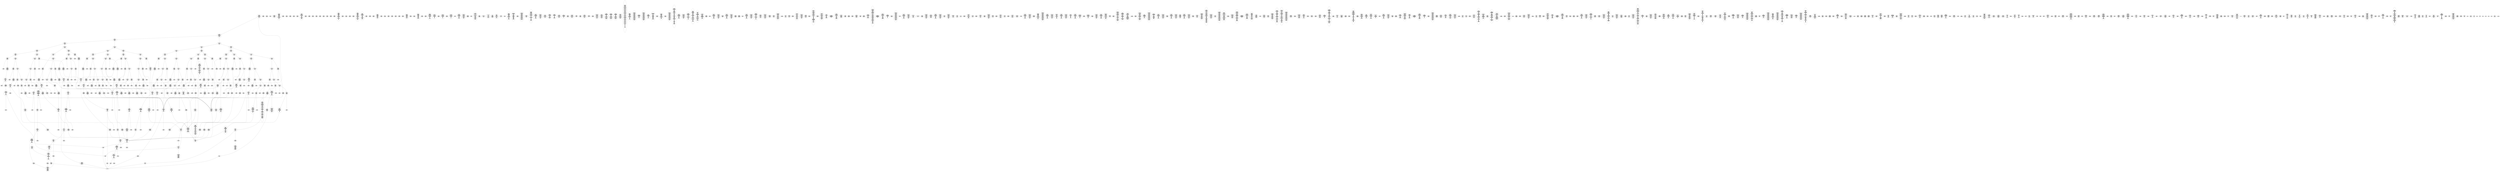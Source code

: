 /* Generated by GvGen v.1.0 (https://www.github.com/stricaud/gvgen) */

digraph G {
compound=true;
   node1 [label="[anywhere]"];
   node2 [label="# 0x0
PUSHX Data
PUSHX Data
MSTORE
PUSHX LogicData
CALLDATASIZE
LT
PUSHX Data
JUMPI
"];
   node3 [label="# 0xd
PUSHX Data
CALLDATALOAD
PUSHX BitData
SHR
PUSHX LogicData
GT
PUSHX Data
JUMPI
"];
   node4 [label="# 0x1e
PUSHX LogicData
GT
PUSHX Data
JUMPI
"];
   node5 [label="# 0x29
PUSHX LogicData
GT
PUSHX Data
JUMPI
"];
   node6 [label="# 0x34
PUSHX LogicData
GT
PUSHX Data
JUMPI
"];
   node7 [label="# 0x3f
PUSHX LogicData
EQ
PUSHX Data
JUMPI
"];
   node8 [label="# 0x4a
PUSHX LogicData
EQ
PUSHX Data
JUMPI
"];
   node9 [label="# 0x55
PUSHX LogicData
EQ
PUSHX Data
JUMPI
"];
   node10 [label="# 0x60
PUSHX LogicData
EQ
PUSHX Data
JUMPI
"];
   node11 [label="# 0x6b
PUSHX Data
REVERT
"];
   node12 [label="# 0x6f
JUMPDEST
PUSHX LogicData
EQ
PUSHX Data
JUMPI
"];
   node13 [label="# 0x7b
PUSHX LogicData
EQ
PUSHX Data
JUMPI
"];
   node14 [label="# 0x86
PUSHX LogicData
EQ
PUSHX Data
JUMPI
"];
   node15 [label="# 0x91
PUSHX LogicData
EQ
PUSHX Data
JUMPI
"];
   node16 [label="# 0x9c
PUSHX Data
REVERT
"];
   node17 [label="# 0xa0
JUMPDEST
PUSHX LogicData
GT
PUSHX Data
JUMPI
"];
   node18 [label="# 0xac
PUSHX LogicData
EQ
PUSHX Data
JUMPI
"];
   node19 [label="# 0xb7
PUSHX LogicData
EQ
PUSHX Data
JUMPI
"];
   node20 [label="# 0xc2
PUSHX LogicData
EQ
PUSHX Data
JUMPI
"];
   node21 [label="# 0xcd
PUSHX LogicData
EQ
PUSHX Data
JUMPI
"];
   node22 [label="# 0xd8
PUSHX Data
REVERT
"];
   node23 [label="# 0xdc
JUMPDEST
PUSHX LogicData
EQ
PUSHX Data
JUMPI
"];
   node24 [label="# 0xe8
PUSHX LogicData
EQ
PUSHX Data
JUMPI
"];
   node25 [label="# 0xf3
PUSHX LogicData
EQ
PUSHX Data
JUMPI
"];
   node26 [label="# 0xfe
PUSHX LogicData
EQ
PUSHX Data
JUMPI
"];
   node27 [label="# 0x109
PUSHX Data
REVERT
"];
   node28 [label="# 0x10d
JUMPDEST
PUSHX LogicData
GT
PUSHX Data
JUMPI
"];
   node29 [label="# 0x119
PUSHX LogicData
GT
PUSHX Data
JUMPI
"];
   node30 [label="# 0x124
PUSHX LogicData
EQ
PUSHX Data
JUMPI
"];
   node31 [label="# 0x12f
PUSHX LogicData
EQ
PUSHX Data
JUMPI
"];
   node32 [label="# 0x13a
PUSHX LogicData
EQ
PUSHX Data
JUMPI
"];
   node33 [label="# 0x145
PUSHX LogicData
EQ
PUSHX Data
JUMPI
"];
   node34 [label="# 0x150
PUSHX Data
REVERT
"];
   node35 [label="# 0x154
JUMPDEST
PUSHX LogicData
EQ
PUSHX Data
JUMPI
"];
   node36 [label="# 0x160
PUSHX LogicData
EQ
PUSHX Data
JUMPI
"];
   node37 [label="# 0x16b
PUSHX LogicData
EQ
PUSHX Data
JUMPI
"];
   node38 [label="# 0x176
PUSHX LogicData
EQ
PUSHX Data
JUMPI
"];
   node39 [label="# 0x181
PUSHX Data
REVERT
"];
   node40 [label="# 0x185
JUMPDEST
PUSHX LogicData
GT
PUSHX Data
JUMPI
"];
   node41 [label="# 0x191
PUSHX LogicData
EQ
PUSHX Data
JUMPI
"];
   node42 [label="# 0x19c
PUSHX LogicData
EQ
PUSHX Data
JUMPI
"];
   node43 [label="# 0x1a7
PUSHX LogicData
EQ
PUSHX Data
JUMPI
"];
   node44 [label="# 0x1b2
PUSHX LogicData
EQ
PUSHX Data
JUMPI
"];
   node45 [label="# 0x1bd
PUSHX Data
REVERT
"];
   node46 [label="# 0x1c1
JUMPDEST
PUSHX LogicData
EQ
PUSHX Data
JUMPI
"];
   node47 [label="# 0x1cd
PUSHX LogicData
EQ
PUSHX Data
JUMPI
"];
   node48 [label="# 0x1d8
PUSHX LogicData
EQ
PUSHX Data
JUMPI
"];
   node49 [label="# 0x1e3
PUSHX LogicData
EQ
PUSHX Data
JUMPI
"];
   node50 [label="# 0x1ee
PUSHX Data
REVERT
"];
   node51 [label="# 0x1f2
JUMPDEST
PUSHX LogicData
GT
PUSHX Data
JUMPI
"];
   node52 [label="# 0x1fe
PUSHX LogicData
GT
PUSHX Data
JUMPI
"];
   node53 [label="# 0x209
PUSHX LogicData
GT
PUSHX Data
JUMPI
"];
   node54 [label="# 0x214
PUSHX LogicData
EQ
PUSHX Data
JUMPI
"];
   node55 [label="# 0x21f
PUSHX LogicData
EQ
PUSHX Data
JUMPI
"];
   node56 [label="# 0x22a
PUSHX LogicData
EQ
PUSHX Data
JUMPI
"];
   node57 [label="# 0x235
PUSHX LogicData
EQ
PUSHX Data
JUMPI
"];
   node58 [label="# 0x240
PUSHX Data
REVERT
"];
   node59 [label="# 0x244
JUMPDEST
PUSHX LogicData
EQ
PUSHX Data
JUMPI
"];
   node60 [label="# 0x250
PUSHX LogicData
EQ
PUSHX Data
JUMPI
"];
   node61 [label="# 0x25b
PUSHX LogicData
EQ
PUSHX Data
JUMPI
"];
   node62 [label="# 0x266
PUSHX LogicData
EQ
PUSHX Data
JUMPI
"];
   node63 [label="# 0x271
PUSHX Data
REVERT
"];
   node64 [label="# 0x275
JUMPDEST
PUSHX LogicData
GT
PUSHX Data
JUMPI
"];
   node65 [label="# 0x281
PUSHX LogicData
EQ
PUSHX Data
JUMPI
"];
   node66 [label="# 0x28c
PUSHX LogicData
EQ
PUSHX Data
JUMPI
"];
   node67 [label="# 0x297
PUSHX LogicData
EQ
PUSHX Data
JUMPI
"];
   node68 [label="# 0x2a2
PUSHX LogicData
EQ
PUSHX Data
JUMPI
"];
   node69 [label="# 0x2ad
PUSHX Data
REVERT
"];
   node70 [label="# 0x2b1
JUMPDEST
PUSHX LogicData
EQ
PUSHX Data
JUMPI
"];
   node71 [label="# 0x2bd
PUSHX LogicData
EQ
PUSHX Data
JUMPI
"];
   node72 [label="# 0x2c8
PUSHX LogicData
EQ
PUSHX Data
JUMPI
"];
   node73 [label="# 0x2d3
PUSHX LogicData
EQ
PUSHX Data
JUMPI
"];
   node74 [label="# 0x2de
PUSHX Data
REVERT
"];
   node75 [label="# 0x2e2
JUMPDEST
PUSHX LogicData
GT
PUSHX Data
JUMPI
"];
   node76 [label="# 0x2ee
PUSHX LogicData
GT
PUSHX Data
JUMPI
"];
   node77 [label="# 0x2f9
PUSHX LogicData
EQ
PUSHX Data
JUMPI
"];
   node78 [label="# 0x304
PUSHX LogicData
EQ
PUSHX Data
JUMPI
"];
   node79 [label="# 0x30f
PUSHX LogicData
EQ
PUSHX Data
JUMPI
"];
   node80 [label="# 0x31a
PUSHX LogicData
EQ
PUSHX Data
JUMPI
"];
   node81 [label="# 0x325
PUSHX Data
REVERT
"];
   node82 [label="# 0x329
JUMPDEST
PUSHX LogicData
EQ
PUSHX Data
JUMPI
"];
   node83 [label="# 0x335
PUSHX LogicData
EQ
PUSHX Data
JUMPI
"];
   node84 [label="# 0x340
PUSHX LogicData
EQ
PUSHX Data
JUMPI
"];
   node85 [label="# 0x34b
PUSHX LogicData
EQ
PUSHX Data
JUMPI
"];
   node86 [label="# 0x356
PUSHX Data
REVERT
"];
   node87 [label="# 0x35a
JUMPDEST
PUSHX LogicData
GT
PUSHX Data
JUMPI
"];
   node88 [label="# 0x366
PUSHX LogicData
EQ
PUSHX Data
JUMPI
"];
   node89 [label="# 0x371
PUSHX LogicData
EQ
PUSHX Data
JUMPI
"];
   node90 [label="# 0x37c
PUSHX LogicData
EQ
PUSHX Data
JUMPI
"];
   node91 [label="# 0x387
PUSHX LogicData
EQ
PUSHX Data
JUMPI
"];
   node92 [label="# 0x392
PUSHX Data
REVERT
"];
   node93 [label="# 0x396
JUMPDEST
PUSHX LogicData
EQ
PUSHX Data
JUMPI
"];
   node94 [label="# 0x3a2
PUSHX LogicData
EQ
PUSHX Data
JUMPI
"];
   node95 [label="# 0x3ad
PUSHX LogicData
EQ
PUSHX Data
JUMPI
"];
   node96 [label="# 0x3b8
PUSHX LogicData
EQ
PUSHX Data
JUMPI
"];
   node97 [label="# 0x3c3
JUMPDEST
PUSHX Data
REVERT
"];
   node98 [label="# 0x3c8
JUMPDEST
CALLVALUE
ISZERO
PUSHX Data
JUMPI
"];
   node99 [label="# 0x3d0
PUSHX Data
REVERT
"];
   node100 [label="# 0x3d4
JUMPDEST
PUSHX Data
PUSHX Data
CALLDATASIZE
PUSHX Data
PUSHX Data
JUMP
"];
   node101 [label="# 0x3e3
JUMPDEST
PUSHX Data
JUMP
"];
   node102 [label="# 0x3e8
JUMPDEST
PUSHX MemData
MLOAD
ISZERO
ISZERO
MSTORE
PUSHX ArithData
ADD
"];
   node103 [label="# 0x3f4
JUMPDEST
PUSHX MemData
MLOAD
SUB
RETURN
"];
   node104 [label="# 0x3fd
JUMPDEST
CALLVALUE
ISZERO
PUSHX Data
JUMPI
"];
   node105 [label="# 0x405
PUSHX Data
REVERT
"];
   node106 [label="# 0x409
JUMPDEST
PUSHX Data
PUSHX Data
CALLDATASIZE
PUSHX Data
PUSHX Data
JUMP
"];
   node107 [label="# 0x418
JUMPDEST
PUSHX Data
JUMP
"];
   node108 [label="# 0x41d
JUMPDEST
STOP
"];
   node109 [label="# 0x41f
JUMPDEST
CALLVALUE
ISZERO
PUSHX Data
JUMPI
"];
   node110 [label="# 0x427
PUSHX Data
REVERT
"];
   node111 [label="# 0x42b
JUMPDEST
PUSHX Data
PUSHX Data
JUMP
"];
   node112 [label="# 0x434
JUMPDEST
PUSHX MemData
MLOAD
PUSHX Data
PUSHX Data
JUMP
"];
   node113 [label="# 0x441
JUMPDEST
CALLVALUE
ISZERO
PUSHX Data
JUMPI
"];
   node114 [label="# 0x449
PUSHX Data
REVERT
"];
   node115 [label="# 0x44d
JUMPDEST
PUSHX Data
PUSHX Data
CALLDATASIZE
PUSHX Data
PUSHX Data
JUMP
"];
   node116 [label="# 0x45c
JUMPDEST
PUSHX Data
PUSHX Data
MSTORE
PUSHX Data
MSTORE
PUSHX Data
SHA3
SLOAD
PUSHX ArithData
PUSHX BitData
PUSHX BitData
SHL
SUB
AND
JUMP
"];
   node117 [label="# 0x477
JUMPDEST
PUSHX MemData
MLOAD
PUSHX ArithData
PUSHX BitData
PUSHX BitData
SHL
SUB
AND
MSTORE
PUSHX ArithData
ADD
PUSHX Data
JUMP
"];
   node118 [label="# 0x48f
JUMPDEST
CALLVALUE
ISZERO
PUSHX Data
JUMPI
"];
   node119 [label="# 0x497
PUSHX Data
REVERT
"];
   node120 [label="# 0x49b
JUMPDEST
PUSHX Data
PUSHX Data
CALLDATASIZE
PUSHX Data
PUSHX Data
JUMP
"];
   node121 [label="# 0x4aa
JUMPDEST
PUSHX Data
JUMP
"];
   node122 [label="# 0x4af
JUMPDEST
CALLVALUE
ISZERO
PUSHX Data
JUMPI
"];
   node123 [label="# 0x4b7
PUSHX Data
REVERT
"];
   node124 [label="# 0x4bb
JUMPDEST
PUSHX Data
PUSHX StorData
SLOAD
JUMP
"];
   node125 [label="# 0x4c5
JUMPDEST
PUSHX MemData
MLOAD
MSTORE
PUSHX ArithData
ADD
PUSHX Data
JUMP
"];
   node126 [label="# 0x4d3
JUMPDEST
CALLVALUE
ISZERO
PUSHX Data
JUMPI
"];
   node127 [label="# 0x4db
PUSHX Data
REVERT
"];
   node128 [label="# 0x4df
JUMPDEST
PUSHX Data
PUSHX Data
CALLDATASIZE
PUSHX Data
PUSHX Data
JUMP
"];
   node129 [label="# 0x4ee
JUMPDEST
PUSHX Data
JUMP
"];
   node130 [label="# 0x4f3
JUMPDEST
CALLVALUE
ISZERO
PUSHX Data
JUMPI
"];
   node131 [label="# 0x4fb
PUSHX Data
REVERT
"];
   node132 [label="# 0x4ff
JUMPDEST
PUSHX Data
PUSHX Data
CALLDATASIZE
PUSHX Data
PUSHX Data
JUMP
"];
   node133 [label="# 0x50e
JUMPDEST
PUSHX Data
JUMP
"];
   node134 [label="# 0x513
JUMPDEST
CALLVALUE
ISZERO
PUSHX Data
JUMPI
"];
   node135 [label="# 0x51b
PUSHX Data
REVERT
"];
   node136 [label="# 0x51f
JUMPDEST
PUSHX Data
PUSHX Data
CALLDATASIZE
PUSHX Data
PUSHX Data
JUMP
"];
   node137 [label="# 0x52e
JUMPDEST
PUSHX Data
JUMP
"];
   node138 [label="# 0x533
JUMPDEST
CALLVALUE
ISZERO
PUSHX Data
JUMPI
"];
   node139 [label="# 0x53b
PUSHX Data
REVERT
"];
   node140 [label="# 0x53f
JUMPDEST
PUSHX Data
PUSHX Data
CALLDATASIZE
PUSHX Data
PUSHX Data
JUMP
"];
   node141 [label="# 0x54e
JUMPDEST
PUSHX Data
JUMP
"];
   node142 [label="# 0x553
JUMPDEST
PUSHX Data
MLOAD
PUSHX ArithData
PUSHX BitData
PUSHX BitData
SHL
SUB
AND
MSTORE
PUSHX ArithData
ADD
MSTORE
ADD
PUSHX Data
JUMP
"];
   node143 [label="# 0x572
JUMPDEST
CALLVALUE
ISZERO
PUSHX Data
JUMPI
"];
   node144 [label="# 0x57a
PUSHX Data
REVERT
"];
   node145 [label="# 0x57e
JUMPDEST
PUSHX Data
PUSHX Data
CALLDATASIZE
PUSHX Data
PUSHX Data
JUMP
"];
   node146 [label="# 0x58d
JUMPDEST
PUSHX Data
JUMP
"];
   node147 [label="# 0x592
JUMPDEST
CALLVALUE
ISZERO
PUSHX Data
JUMPI
"];
   node148 [label="# 0x59a
PUSHX Data
REVERT
"];
   node149 [label="# 0x59e
JUMPDEST
PUSHX Data
PUSHX Data
CALLDATASIZE
PUSHX Data
PUSHX Data
JUMP
"];
   node150 [label="# 0x5ad
JUMPDEST
PUSHX Data
JUMP
"];
   node151 [label="# 0x5b2
JUMPDEST
CALLVALUE
ISZERO
PUSHX Data
JUMPI
"];
   node152 [label="# 0x5ba
PUSHX Data
REVERT
"];
   node153 [label="# 0x5be
JUMPDEST
PUSHX Data
PUSHX Data
CALLDATASIZE
PUSHX Data
PUSHX Data
JUMP
"];
   node154 [label="# 0x5cd
JUMPDEST
PUSHX Data
JUMP
"];
   node155 [label="# 0x5d2
JUMPDEST
CALLVALUE
ISZERO
PUSHX Data
JUMPI
"];
   node156 [label="# 0x5da
PUSHX Data
REVERT
"];
   node157 [label="# 0x5de
JUMPDEST
PUSHX Data
PUSHX Data
CALLDATASIZE
PUSHX Data
PUSHX Data
JUMP
"];
   node158 [label="# 0x5ed
JUMPDEST
PUSHX Data
JUMP
"];
   node159 [label="# 0x5f2
JUMPDEST
PUSHX Data
PUSHX Data
CALLDATASIZE
PUSHX Data
PUSHX Data
JUMP
"];
   node160 [label="# 0x600
JUMPDEST
PUSHX Data
JUMP
"];
   node161 [label="# 0x605
JUMPDEST
CALLVALUE
ISZERO
PUSHX Data
JUMPI
"];
   node162 [label="# 0x60d
PUSHX Data
REVERT
"];
   node163 [label="# 0x611
JUMPDEST
PUSHX Data
PUSHX Data
CALLDATASIZE
PUSHX Data
PUSHX Data
JUMP
"];
   node164 [label="# 0x620
JUMPDEST
PUSHX Data
JUMP
"];
   node165 [label="# 0x625
JUMPDEST
CALLVALUE
ISZERO
PUSHX Data
JUMPI
"];
   node166 [label="# 0x62d
PUSHX Data
REVERT
"];
   node167 [label="# 0x631
JUMPDEST
PUSHX Data
PUSHX Data
CALLDATASIZE
PUSHX Data
PUSHX Data
JUMP
"];
   node168 [label="# 0x640
JUMPDEST
PUSHX Data
JUMP
"];
   node169 [label="# 0x645
JUMPDEST
CALLVALUE
ISZERO
PUSHX Data
JUMPI
"];
   node170 [label="# 0x64d
PUSHX Data
REVERT
"];
   node171 [label="# 0x651
JUMPDEST
PUSHX Data
PUSHX Data
CALLDATASIZE
PUSHX Data
PUSHX Data
JUMP
"];
   node172 [label="# 0x660
JUMPDEST
PUSHX Data
JUMP
"];
   node173 [label="# 0x665
JUMPDEST
CALLVALUE
ISZERO
PUSHX Data
JUMPI
"];
   node174 [label="# 0x66d
PUSHX Data
REVERT
"];
   node175 [label="# 0x671
JUMPDEST
PUSHX Data
PUSHX StorData
SLOAD
JUMP
"];
   node176 [label="# 0x67b
JUMPDEST
CALLVALUE
ISZERO
PUSHX Data
JUMPI
"];
   node177 [label="# 0x683
PUSHX Data
REVERT
"];
   node178 [label="# 0x687
JUMPDEST
PUSHX Data
PUSHX Data
CALLDATASIZE
PUSHX Data
PUSHX Data
JUMP
"];
   node179 [label="# 0x696
JUMPDEST
PUSHX Data
JUMP
"];
   node180 [label="# 0x69b
JUMPDEST
CALLVALUE
ISZERO
PUSHX Data
JUMPI
"];
   node181 [label="# 0x6a3
PUSHX Data
REVERT
"];
   node182 [label="# 0x6a7
JUMPDEST
PUSHX StorData
SLOAD
PUSHX Data
PUSHX Data
DIV
PUSHX BitData
AND
JUMP
"];
   node183 [label="# 0x6ba
JUMPDEST
CALLVALUE
ISZERO
PUSHX Data
JUMPI
"];
   node184 [label="# 0x6c2
PUSHX Data
REVERT
"];
   node185 [label="# 0x6c6
JUMPDEST
PUSHX StorData
SLOAD
PUSHX Data
PUSHX ArithData
PUSHX BitData
PUSHX BitData
SHL
SUB
AND
JUMP
"];
   node186 [label="# 0x6da
JUMPDEST
CALLVALUE
ISZERO
PUSHX Data
JUMPI
"];
   node187 [label="# 0x6e2
PUSHX Data
REVERT
"];
   node188 [label="# 0x6e6
JUMPDEST
PUSHX Data
PUSHX Data
CALLDATASIZE
PUSHX Data
PUSHX Data
JUMP
"];
   node189 [label="# 0x6f5
JUMPDEST
PUSHX Data
PUSHX Data
MSTORE
PUSHX Data
MSTORE
PUSHX Data
SHA3
SLOAD
PUSHX ArithData
PUSHX BitData
PUSHX BitData
SHL
SUB
AND
PUSHX BitData
PUSHX BitData
SHL
DIV
AND
JUMP
"];
   node190 [label="# 0x71b
JUMPDEST
PUSHX Data
MLOAD
PUSHX ArithData
PUSHX BitData
PUSHX BitData
SHL
SUB
AND
MSTORE
AND
PUSHX ArithData
ADD
MSTORE
ADD
PUSHX Data
JUMP
"];
   node191 [label="# 0x73b
JUMPDEST
CALLVALUE
ISZERO
PUSHX Data
JUMPI
"];
   node192 [label="# 0x743
PUSHX Data
REVERT
"];
   node193 [label="# 0x747
JUMPDEST
PUSHX Data
PUSHX Data
CALLDATASIZE
PUSHX Data
PUSHX Data
JUMP
"];
   node194 [label="# 0x756
JUMPDEST
PUSHX Data
JUMP
"];
   node195 [label="# 0x75b
JUMPDEST
CALLVALUE
ISZERO
PUSHX Data
JUMPI
"];
   node196 [label="# 0x763
PUSHX Data
REVERT
"];
   node197 [label="# 0x767
JUMPDEST
PUSHX Data
PUSHX Data
CALLDATASIZE
PUSHX Data
PUSHX Data
JUMP
"];
   node198 [label="# 0x776
JUMPDEST
PUSHX Data
JUMP
"];
   node199 [label="# 0x77b
JUMPDEST
CALLVALUE
ISZERO
PUSHX Data
JUMPI
"];
   node200 [label="# 0x783
PUSHX Data
REVERT
"];
   node201 [label="# 0x787
JUMPDEST
PUSHX Data
PUSHX Data
CALLDATASIZE
PUSHX Data
PUSHX Data
JUMP
"];
   node202 [label="# 0x796
JUMPDEST
PUSHX Data
JUMP
"];
   node203 [label="# 0x79b
JUMPDEST
CALLVALUE
ISZERO
PUSHX Data
JUMPI
"];
   node204 [label="# 0x7a3
PUSHX Data
REVERT
"];
   node205 [label="# 0x7a7
JUMPDEST
PUSHX Data
PUSHX Data
CALLDATASIZE
PUSHX Data
PUSHX Data
JUMP
"];
   node206 [label="# 0x7b6
JUMPDEST
PUSHX Data
JUMP
"];
   node207 [label="# 0x7bb
JUMPDEST
CALLVALUE
ISZERO
PUSHX Data
JUMPI
"];
   node208 [label="# 0x7c3
PUSHX Data
REVERT
"];
   node209 [label="# 0x7c7
JUMPDEST
PUSHX Data
PUSHX StorData
SLOAD
JUMP
"];
   node210 [label="# 0x7d1
JUMPDEST
CALLVALUE
ISZERO
PUSHX Data
JUMPI
"];
   node211 [label="# 0x7d9
PUSHX Data
REVERT
"];
   node212 [label="# 0x7dd
JUMPDEST
PUSHX Data
PUSHX Data
CALLDATASIZE
PUSHX Data
PUSHX Data
JUMP
"];
   node213 [label="# 0x7ec
JUMPDEST
PUSHX Data
PUSHX Data
MSTORE
PUSHX Data
MSTORE
PUSHX Data
SHA3
SLOAD
PUSHX ArithData
PUSHX BitData
PUSHX BitData
SHL
SUB
AND
PUSHX BitData
PUSHX BitData
SHL
DIV
PUSHX BitData
AND
JUMP
"];
   node214 [label="# 0x813
JUMPDEST
PUSHX Data
MLOAD
PUSHX ArithData
PUSHX BitData
PUSHX BitData
SHL
SUB
AND
MSTORE
ISZERO
ISZERO
PUSHX ArithData
ADD
MSTORE
ADD
PUSHX Data
JUMP
"];
   node215 [label="# 0x832
JUMPDEST
CALLVALUE
ISZERO
PUSHX Data
JUMPI
"];
   node216 [label="# 0x83a
PUSHX Data
REVERT
"];
   node217 [label="# 0x83e
JUMPDEST
PUSHX Data
PUSHX Data
CALLDATASIZE
PUSHX Data
PUSHX Data
JUMP
"];
   node218 [label="# 0x84d
JUMPDEST
PUSHX Data
JUMP
"];
   node219 [label="# 0x852
JUMPDEST
CALLVALUE
ISZERO
PUSHX Data
JUMPI
"];
   node220 [label="# 0x85a
PUSHX Data
REVERT
"];
   node221 [label="# 0x85e
JUMPDEST
PUSHX Data
PUSHX Data
CALLDATASIZE
PUSHX Data
PUSHX Data
JUMP
"];
   node222 [label="# 0x86d
JUMPDEST
PUSHX Data
JUMP
"];
   node223 [label="# 0x872
JUMPDEST
CALLVALUE
ISZERO
PUSHX Data
JUMPI
"];
   node224 [label="# 0x87a
PUSHX Data
REVERT
"];
   node225 [label="# 0x87e
JUMPDEST
PUSHX Data
PUSHX Data
CALLDATASIZE
PUSHX Data
PUSHX Data
JUMP
"];
   node226 [label="# 0x88d
JUMPDEST
PUSHX Data
JUMP
"];
   node227 [label="# 0x892
JUMPDEST
CALLVALUE
ISZERO
PUSHX Data
JUMPI
"];
   node228 [label="# 0x89a
PUSHX Data
REVERT
"];
   node229 [label="# 0x89e
JUMPDEST
PUSHX Data
PUSHX Data
CALLDATASIZE
PUSHX Data
PUSHX Data
JUMP
"];
   node230 [label="# 0x8ad
JUMPDEST
PUSHX Data
PUSHX Data
MSTORE
PUSHX Data
MSTORE
PUSHX Data
SHA3
SLOAD
PUSHX BitData
AND
JUMP
"];
   node231 [label="# 0x8c2
JUMPDEST
CALLVALUE
ISZERO
PUSHX Data
JUMPI
"];
   node232 [label="# 0x8ca
PUSHX Data
REVERT
"];
   node233 [label="# 0x8ce
JUMPDEST
PUSHX StorData
SLOAD
PUSHX ArithData
PUSHX BitData
PUSHX BitData
SHL
SUB
AND
PUSHX Data
JUMP
"];
   node234 [label="# 0x8e0
JUMPDEST
CALLVALUE
ISZERO
PUSHX Data
JUMPI
"];
   node235 [label="# 0x8e8
PUSHX Data
REVERT
"];
   node236 [label="# 0x8ec
JUMPDEST
PUSHX StorData
SLOAD
PUSHX Data
PUSHX BitData
AND
JUMP
"];
   node237 [label="# 0x8fa
JUMPDEST
CALLVALUE
ISZERO
PUSHX Data
JUMPI
"];
   node238 [label="# 0x902
PUSHX Data
REVERT
"];
   node239 [label="# 0x906
JUMPDEST
PUSHX Data
PUSHX Data
JUMP
"];
   node240 [label="# 0x90f
JUMPDEST
CALLVALUE
ISZERO
PUSHX Data
JUMPI
"];
   node241 [label="# 0x917
PUSHX Data
REVERT
"];
   node242 [label="# 0x91b
JUMPDEST
PUSHX Data
PUSHX Data
CALLDATASIZE
PUSHX Data
PUSHX Data
JUMP
"];
   node243 [label="# 0x92a
JUMPDEST
PUSHX Data
JUMP
"];
   node244 [label="# 0x92f
JUMPDEST
CALLVALUE
ISZERO
PUSHX Data
JUMPI
"];
   node245 [label="# 0x937
PUSHX Data
REVERT
"];
   node246 [label="# 0x93b
JUMPDEST
PUSHX Data
PUSHX Data
JUMP
"];
   node247 [label="# 0x963
JUMPDEST
PUSHX Data
PUSHX Data
CALLDATASIZE
PUSHX Data
PUSHX Data
JUMP
"];
   node248 [label="# 0x971
JUMPDEST
PUSHX Data
JUMP
"];
   node249 [label="# 0x976
JUMPDEST
CALLVALUE
ISZERO
PUSHX Data
JUMPI
"];
   node250 [label="# 0x97e
PUSHX Data
REVERT
"];
   node251 [label="# 0x982
JUMPDEST
PUSHX Data
PUSHX Data
JUMP
"];
   node252 [label="# 0x9aa
JUMPDEST
PUSHX Data
PUSHX Data
CALLDATASIZE
PUSHX Data
PUSHX Data
JUMP
"];
   node253 [label="# 0x9b8
JUMPDEST
PUSHX Data
JUMP
"];
   node254 [label="# 0x9bd
JUMPDEST
CALLVALUE
ISZERO
PUSHX Data
JUMPI
"];
   node255 [label="# 0x9c5
PUSHX Data
REVERT
"];
   node256 [label="# 0x9c9
JUMPDEST
PUSHX Data
PUSHX Data
CALLDATASIZE
PUSHX Data
PUSHX Data
JUMP
"];
   node257 [label="# 0x9d8
JUMPDEST
PUSHX Data
JUMP
"];
   node258 [label="# 0x9dd
JUMPDEST
CALLVALUE
ISZERO
PUSHX Data
JUMPI
"];
   node259 [label="# 0x9e5
PUSHX Data
REVERT
"];
   node260 [label="# 0x9e9
JUMPDEST
PUSHX Data
PUSHX Data
JUMP
"];
   node261 [label="# 0x9f2
JUMPDEST
CALLVALUE
ISZERO
PUSHX Data
JUMPI
"];
   node262 [label="# 0x9fa
PUSHX Data
REVERT
"];
   node263 [label="# 0x9fe
JUMPDEST
PUSHX StorData
SLOAD
PUSHX Data
PUSHX ArithData
PUSHX BitData
PUSHX BitData
SHL
SUB
AND
PUSHX BitData
PUSHX BitData
SHL
DIV
AND
JUMP
"];
   node264 [label="# 0xa1d
JUMPDEST
CALLVALUE
ISZERO
PUSHX Data
JUMPI
"];
   node265 [label="# 0xa25
PUSHX Data
REVERT
"];
   node266 [label="# 0xa29
JUMPDEST
PUSHX Data
PUSHX Data
JUMP
"];
   node267 [label="# 0xa32
JUMPDEST
CALLVALUE
ISZERO
PUSHX Data
JUMPI
"];
   node268 [label="# 0xa3a
PUSHX Data
REVERT
"];
   node269 [label="# 0xa3e
JUMPDEST
PUSHX Data
PUSHX Data
JUMP
"];
   node270 [label="# 0xa47
JUMPDEST
CALLVALUE
ISZERO
PUSHX Data
JUMPI
"];
   node271 [label="# 0xa4f
PUSHX Data
REVERT
"];
   node272 [label="# 0xa53
JUMPDEST
PUSHX Data
PUSHX Data
CALLDATASIZE
PUSHX Data
PUSHX Data
JUMP
"];
   node273 [label="# 0xa62
JUMPDEST
PUSHX Data
JUMP
"];
   node274 [label="# 0xa67
JUMPDEST
CALLVALUE
ISZERO
PUSHX Data
JUMPI
"];
   node275 [label="# 0xa6f
PUSHX Data
REVERT
"];
   node276 [label="# 0xa73
JUMPDEST
PUSHX StorData
SLOAD
PUSHX Data
PUSHX ArithData
PUSHX BitData
PUSHX BitData
SHL
SUB
AND
JUMP
"];
   node277 [label="# 0xa87
JUMPDEST
CALLVALUE
ISZERO
PUSHX Data
JUMPI
"];
   node278 [label="# 0xa8f
PUSHX Data
REVERT
"];
   node279 [label="# 0xa93
JUMPDEST
PUSHX Data
PUSHX Data
JUMP
"];
   node280 [label="# 0xa9d
JUMPDEST
CALLVALUE
ISZERO
PUSHX Data
JUMPI
"];
   node281 [label="# 0xaa5
PUSHX Data
REVERT
"];
   node282 [label="# 0xaa9
JUMPDEST
PUSHX Data
PUSHX Data
CALLDATASIZE
PUSHX Data
PUSHX Data
JUMP
"];
   node283 [label="# 0xab8
JUMPDEST
PUSHX Data
JUMP
"];
   node284 [label="# 0xabd
JUMPDEST
CALLVALUE
ISZERO
PUSHX Data
JUMPI
"];
   node285 [label="# 0xac5
PUSHX Data
REVERT
"];
   node286 [label="# 0xac9
JUMPDEST
PUSHX Data
PUSHX StorData
SLOAD
JUMP
"];
   node287 [label="# 0xad3
JUMPDEST
CALLVALUE
ISZERO
PUSHX Data
JUMPI
"];
   node288 [label="# 0xadb
PUSHX Data
REVERT
"];
   node289 [label="# 0xadf
JUMPDEST
PUSHX Data
PUSHX Data
CALLDATASIZE
PUSHX Data
PUSHX Data
JUMP
"];
   node290 [label="# 0xaee
JUMPDEST
PUSHX Data
JUMP
"];
   node291 [label="# 0xaf3
JUMPDEST
CALLVALUE
ISZERO
PUSHX Data
JUMPI
"];
   node292 [label="# 0xafb
PUSHX Data
REVERT
"];
   node293 [label="# 0xaff
JUMPDEST
PUSHX StorData
SLOAD
PUSHX Data
PUSHX ArithData
PUSHX BitData
PUSHX BitData
SHL
SUB
AND
PUSHX BitData
PUSHX BitData
SHL
DIV
AND
PUSHX BitData
PUSHX BitData
SHL
DIV
AND
PUSHX BitData
PUSHX BitData
PUSHX BitData
SHL
DIV
AND
PUSHX BitData
PUSHX BitData
SHL
DIV
AND
JUMP
"];
   node294 [label="# 0xb40
JUMPDEST
PUSHX Data
MLOAD
PUSHX ArithData
PUSHX BitData
PUSHX BitData
SHL
SUB
AND
MSTORE
AND
PUSHX ArithData
ADD
MSTORE
AND
ADD
MSTORE
PUSHX BitData
AND
PUSHX ArithData
ADD
MSTORE
AND
PUSHX ArithData
ADD
MSTORE
PUSHX ArithData
ADD
PUSHX Data
JUMP
"];
   node295 [label="# 0xb81
JUMPDEST
CALLVALUE
ISZERO
PUSHX Data
JUMPI
"];
   node296 [label="# 0xb89
PUSHX Data
REVERT
"];
   node297 [label="# 0xb8d
JUMPDEST
PUSHX Data
PUSHX Data
CALLDATASIZE
PUSHX Data
PUSHX Data
JUMP
"];
   node298 [label="# 0xb9c
JUMPDEST
PUSHX Data
PUSHX Data
MSTORE
PUSHX Data
MSTORE
PUSHX Data
SHA3
SLOAD
PUSHX BitData
AND
JUMP
"];
   node299 [label="# 0xbb1
JUMPDEST
CALLVALUE
ISZERO
PUSHX Data
JUMPI
"];
   node300 [label="# 0xbb9
PUSHX Data
REVERT
"];
   node301 [label="# 0xbbd
JUMPDEST
PUSHX Data
PUSHX Data
CALLDATASIZE
PUSHX Data
PUSHX Data
JUMP
"];
   node302 [label="# 0xbcc
JUMPDEST
PUSHX Data
JUMP
"];
   node303 [label="# 0xbd1
JUMPDEST
CALLVALUE
ISZERO
PUSHX Data
JUMPI
"];
   node304 [label="# 0xbd9
PUSHX Data
REVERT
"];
   node305 [label="# 0xbdd
JUMPDEST
PUSHX Data
PUSHX Data
JUMP
"];
   node306 [label="# 0xbe6
JUMPDEST
CALLVALUE
ISZERO
PUSHX Data
JUMPI
"];
   node307 [label="# 0xbee
PUSHX Data
REVERT
"];
   node308 [label="# 0xbf2
JUMPDEST
PUSHX Data
PUSHX Data
CALLDATASIZE
PUSHX Data
PUSHX Data
JUMP
"];
   node309 [label="# 0xc01
JUMPDEST
PUSHX Data
JUMP
"];
   node310 [label="# 0xc06
JUMPDEST
CALLVALUE
ISZERO
PUSHX Data
JUMPI
"];
   node311 [label="# 0xc0e
PUSHX Data
REVERT
"];
   node312 [label="# 0xc12
JUMPDEST
PUSHX StorData
SLOAD
PUSHX Data
PUSHX ArithData
PUSHX BitData
PUSHX BitData
SHL
SUB
AND
JUMP
"];
   node313 [label="# 0xc26
JUMPDEST
CALLVALUE
ISZERO
PUSHX Data
JUMPI
"];
   node314 [label="# 0xc2e
PUSHX Data
REVERT
"];
   node315 [label="# 0xc32
JUMPDEST
PUSHX Data
PUSHX Data
CALLDATASIZE
PUSHX Data
PUSHX Data
JUMP
"];
   node316 [label="# 0xc41
JUMPDEST
PUSHX Data
PUSHX Data
MSTORE
PUSHX Data
MSTORE
PUSHX Data
SHA3
MSTORE
MSTORE
SHA3
SLOAD
PUSHX BitData
AND
JUMP
"];
   node317 [label="# 0xc61
JUMPDEST
CALLVALUE
ISZERO
PUSHX Data
JUMPI
"];
   node318 [label="# 0xc69
PUSHX Data
REVERT
"];
   node319 [label="# 0xc6d
JUMPDEST
PUSHX Data
PUSHX StorData
SLOAD
JUMP
"];
   node320 [label="# 0xc77
JUMPDEST
CALLVALUE
ISZERO
PUSHX Data
JUMPI
"];
   node321 [label="# 0xc7f
PUSHX Data
REVERT
"];
   node322 [label="# 0xc83
JUMPDEST
PUSHX Data
PUSHX Data
CALLDATASIZE
PUSHX Data
PUSHX Data
JUMP
"];
   node323 [label="# 0xc92
JUMPDEST
PUSHX Data
JUMP
"];
   node324 [label="# 0xc97
JUMPDEST
CALLVALUE
ISZERO
PUSHX Data
JUMPI
"];
   node325 [label="# 0xc9f
PUSHX Data
REVERT
"];
   node326 [label="# 0xca3
JUMPDEST
PUSHX Data
PUSHX StorData
SLOAD
JUMP
"];
   node327 [label="# 0xcad
JUMPDEST
PUSHX Data
PUSHX Data
CALLDATASIZE
PUSHX Data
PUSHX Data
JUMP
"];
   node328 [label="# 0xcbb
JUMPDEST
PUSHX Data
JUMP
"];
   node329 [label="# 0xcc0
JUMPDEST
CALLVALUE
ISZERO
PUSHX Data
JUMPI
"];
   node330 [label="# 0xcc8
PUSHX Data
REVERT
"];
   node331 [label="# 0xccc
JUMPDEST
PUSHX Data
PUSHX Data
JUMP
"];
   node332 [label="# 0xce8
JUMPDEST
PUSHX Data
PUSHX BitData
PUSHX BitData
SHL
PUSHX ArithData
PUSHX BitData
PUSHX BitData
SHL
SUB
NOT
AND
EQ
PUSHX Data
JUMPI
"];
   node333 [label="# 0xd04
PUSHX BitData
PUSHX BitData
SHL
PUSHX ArithData
PUSHX BitData
PUSHX BitData
SHL
SUB
NOT
AND
EQ
"];
   node334 [label="# 0xd19
JUMPDEST
PUSHX Data
JUMPI
"];
   node335 [label="# 0xd1f
PUSHX BitData
PUSHX BitData
SHL
PUSHX ArithData
PUSHX BitData
PUSHX BitData
SHL
SUB
NOT
AND
EQ
"];
   node336 [label="# 0xd34
JUMPDEST
PUSHX Data
JUMPI
"];
   node337 [label="# 0xd3a
PUSHX BitData
PUSHX BitData
SHL
PUSHX ArithData
PUSHX BitData
PUSHX BitData
SHL
SUB
NOT
AND
EQ
"];
   node338 [label="# 0xd4f
JUMPDEST
JUMP
"];
   node339 [label="# 0xd55
JUMPDEST
PUSHX StorData
SLOAD
PUSHX ArithData
PUSHX BitData
PUSHX BitData
SHL
SUB
AND
CALLER
EQ
PUSHX Data
JUMPI
"];
   node340 [label="# 0xd68
PUSHX MemData
MLOAD
PUSHX BitData
PUSHX BitData
SHL
MSTORE
PUSHX ArithData
ADD
PUSHX MemData
MLOAD
SUB
REVERT
"];
   node341 [label="# 0xd80
JUMPDEST
PUSHX Data
PUSHX Data
JUMP
"];
   node342 [label="# 0xd8a
JUMPDEST
JUMP
"];
   node343 [label="# 0xd8e
JUMPDEST
PUSHX StorData
SLOAD
PUSHX Data
PUSHX Data
JUMP
"];
   node344 [label="# 0xd9b
JUMPDEST
PUSHX ArithData
ADD
PUSHX ArithData
DIV
MUL
PUSHX ArithData
ADD
PUSHX MemData
MLOAD
ADD
PUSHX Data
MSTORE
MSTORE
PUSHX ArithData
ADD
SLOAD
PUSHX Data
PUSHX Data
JUMP
"];
   node345 [label="# 0xdc7
JUMPDEST
ISZERO
PUSHX Data
JUMPI
"];
   node346 [label="# 0xdce
PUSHX LogicData
LT
PUSHX Data
JUMPI
"];
   node347 [label="# 0xdd6
PUSHX ArithData
SLOAD
DIV
MUL
MSTORE
PUSHX ArithData
ADD
PUSHX Data
JUMP
"];
   node348 [label="# 0xde9
JUMPDEST
ADD
PUSHX Data
MSTORE
PUSHX Data
PUSHX Data
SHA3
"];
   node349 [label="# 0xdf7
JUMPDEST
SLOAD
MSTORE
PUSHX ArithData
ADD
PUSHX ArithData
ADD
GT
PUSHX Data
JUMPI
"];
   node350 [label="# 0xe0b
SUB
PUSHX BitData
AND
ADD
"];
   node351 [label="# 0xe14
JUMPDEST
JUMP
"];
   node352 [label="# 0xe1c
JUMPDEST
PUSHX Data
MSTORE
PUSHX Data
PUSHX Data
MSTORE
PUSHX Data
SHA3
SLOAD
PUSHX ArithData
PUSHX BitData
PUSHX BitData
SHL
SUB
AND
CALLER
EQ
PUSHX Data
JUMPI
"];
   node353 [label="# 0xe3d
PUSHX ArithData
PUSHX BitData
PUSHX BitData
SHL
SUB
AND
PUSHX Data
MSTORE
PUSHX Data
PUSHX Data
MSTORE
PUSHX Data
SHA3
CALLER
MSTORE
MSTORE
SHA3
SLOAD
PUSHX BitData
AND
"];
   node354 [label="# 0xe65
JUMPDEST
PUSHX Data
JUMPI
"];
   node355 [label="# 0xe6a
PUSHX MemData
MLOAD
PUSHX BitData
PUSHX BitData
SHL
MSTORE
PUSHX Data
PUSHX ArithData
ADD
MSTORE
PUSHX Data
PUSHX ArithData
ADD
MSTORE
PUSHX BitData
PUSHX BitData
SHL
PUSHX ArithData
ADD
MSTORE
PUSHX ArithData
ADD
"];
   node356 [label="# 0xe9e
JUMPDEST
PUSHX MemData
MLOAD
SUB
REVERT
"];
   node357 [label="# 0xea7
JUMPDEST
PUSHX Data
MSTORE
PUSHX Data
PUSHX Data
MSTORE
PUSHX MemData
SHA3
SLOAD
PUSHX ArithData
PUSHX BitData
PUSHX BitData
SHL
SUB
NOT
AND
PUSHX ArithData
PUSHX BitData
PUSHX BitData
SHL
SUB
AND
OR
SSTORE
MLOAD
AND
PUSHX Data
LOGX
JUMP
"];
   node358 [label="# 0xf03
JUMPDEST
PUSHX StorData
SLOAD
PUSHX ArithData
PUSHX BitData
PUSHX BitData
SHL
SUB
AND
CALLER
EQ
PUSHX Data
JUMPI
"];
   node359 [label="# 0xf16
PUSHX MemData
MLOAD
PUSHX BitData
PUSHX BitData
SHL
MSTORE
PUSHX ArithData
ADD
PUSHX MemData
MLOAD
SUB
REVERT
"];
   node360 [label="# 0xf2e
JUMPDEST
PUSHX Data
PUSHX ArithData
ADD
PUSHX ArithData
ADD
PUSHX Data
JUMP
"];
   node361 [label="# 0xf3e
JUMPDEST
PUSHX ArithData
PUSHX BitData
PUSHX BitData
SHL
SUB
AND
PUSHX Data
PUSHX ArithData
ADD
PUSHX Data
JUMP
"];
   node362 [label="# 0xf54
JUMPDEST
PUSHX ArithData
PUSHX BitData
PUSHX BitData
SHL
SUB
AND
LT
ISZERO
ISZERO
PUSHX Data
JUMPI
"];
   node363 [label="# 0xf66
PUSHX Data
PUSHX Data
PUSHX ArithData
ADD
PUSHX ArithData
ADD
PUSHX Data
JUMP
"];
   node364 [label="# 0xf78
JUMPDEST
PUSHX ArithData
PUSHX BitData
PUSHX BitData
SHL
SUB
AND
GT
"];
   node365 [label="# 0xf83
JUMPDEST
ISZERO
PUSHX Data
JUMPI
"];
   node366 [label="# 0xf8a
PUSHX Data
PUSHX Data
PUSHX ArithData
ADD
PUSHX ArithData
ADD
PUSHX Data
JUMP
"];
   node367 [label="# 0xf9c
JUMPDEST
PUSHX BitData
AND
GT
"];
   node368 [label="# 0xfa4
JUMPDEST
ISZERO
PUSHX Data
JUMPI
"];
   node369 [label="# 0xfab
PUSHX Data
PUSHX Data
PUSHX ArithData
ADD
PUSHX ArithData
ADD
PUSHX Data
JUMP
"];
   node370 [label="# 0xfbd
JUMPDEST
PUSHX BitData
AND
GT
"];
   node371 [label="# 0xfc5
JUMPDEST
PUSHX Data
JUMPI
"];
   node372 [label="# 0xfca
PUSHX MemData
MLOAD
PUSHX BitData
PUSHX BitData
SHL
MSTORE
PUSHX ArithData
ADD
PUSHX MemData
MLOAD
SUB
REVERT
"];
   node373 [label="# 0xfe2
JUMPDEST
PUSHX MemData
MLOAD
PUSHX ArithData
ADD
MSTORE
PUSHX Data
PUSHX ArithData
ADD
PUSHX Data
JUMP
"];
   node374 [label="# 0xffb
JUMPDEST
PUSHX ArithData
PUSHX BitData
PUSHX BitData
SHL
SUB
AND
MSTORE
PUSHX ArithData
ADD
PUSHX ArithData
ADD
PUSHX ArithData
ADD
PUSHX Data
PUSHX Data
JUMP
"];
   node375 [label="# 0x101c
JUMPDEST
PUSHX ArithData
PUSHX BitData
PUSHX BitData
SHL
SUB
AND
MSTORE
PUSHX ArithData
ADD
PUSHX Data
PUSHX ArithData
ADD
PUSHX ArithData
ADD
PUSHX Data
JUMP
"];
   node376 [label="# 0x103a
JUMPDEST
PUSHX ArithData
PUSHX BitData
PUSHX BitData
SHL
SUB
AND
MSTORE
PUSHX ArithData
ADD
PUSHX Data
PUSHX ArithData
ADD
PUSHX ArithData
ADD
PUSHX Data
JUMP
"];
   node377 [label="# 0x1058
JUMPDEST
PUSHX BitData
AND
MSTORE
PUSHX ArithData
ADD
PUSHX Data
PUSHX ArithData
ADD
PUSHX ArithData
ADD
PUSHX Data
JUMP
"];
   node378 [label="# 0x1073
JUMPDEST
PUSHX BitData
AND
MSTORE
MLOAD
PUSHX StorData
SLOAD
PUSHX ArithData
ADD
MLOAD
PUSHX ArithData
ADD
MLOAD
PUSHX ArithData
ADD
MLOAD
PUSHX ArithData
ADD
MLOAD
AND
PUSHX BitData
PUSHX BitData
SHL
MUL
PUSHX ArithData
PUSHX BitData
PUSHX BitData
SHL
SUB
AND
PUSHX BitData
PUSHX BitData
SHL
MUL
PUSHX BitData
PUSHX BitData
SHL
NOT
PUSHX ArithData
PUSHX BitData
PUSHX BitData
SHL
SUB
AND
PUSHX BitData
PUSHX BitData
SHL
MUL
AND
PUSHX BitData
PUSHX BitData
SHL
NOT
AND
PUSHX BitData
PUSHX BitData
SHL
MUL
PUSHX BitData
NOT
AND
AND
OR
OR
AND
OR
OR
AND
OR
SSTORE
JUMP
"];
   node379 [label="# 0x111c
JUMPDEST
PUSHX Data
MSTORE
PUSHX Data
PUSHX Data
MSTORE
PUSHX Data
SHA3
SLOAD
PUSHX ArithData
PUSHX BitData
PUSHX BitData
SHL
SUB
AND
AND
EQ
PUSHX Data
JUMPI
"];
   node380 [label="# 0x113e
PUSHX MemData
MLOAD
PUSHX BitData
PUSHX BitData
SHL
MSTORE
PUSHX Data
PUSHX ArithData
ADD
MSTORE
PUSHX Data
PUSHX ArithData
ADD
MSTORE
PUSHX BitData
PUSHX BitData
SHL
PUSHX ArithData
ADD
MSTORE
PUSHX ArithData
ADD
PUSHX Data
JUMP
"];
   node381 [label="# 0x1172
JUMPDEST
PUSHX ArithData
PUSHX BitData
PUSHX BitData
SHL
SUB
AND
PUSHX Data
JUMPI
"];
   node382 [label="# 0x1181
PUSHX MemData
MLOAD
PUSHX BitData
PUSHX BitData
SHL
MSTORE
PUSHX Data
PUSHX ArithData
ADD
MSTORE
PUSHX Data
PUSHX ArithData
ADD
MSTORE
PUSHX BitData
PUSHX BitData
SHL
PUSHX ArithData
ADD
MSTORE
PUSHX ArithData
ADD
PUSHX Data
JUMP
"];
   node383 [label="# 0x11bc
JUMPDEST
CALLER
PUSHX ArithData
PUSHX BitData
PUSHX BitData
SHL
SUB
AND
EQ
PUSHX Data
JUMPI
"];
   node384 [label="# 0x11ce
PUSHX ArithData
PUSHX BitData
PUSHX BitData
SHL
SUB
AND
PUSHX Data
MSTORE
PUSHX Data
PUSHX Data
MSTORE
PUSHX Data
SHA3
CALLER
MSTORE
MSTORE
SHA3
SLOAD
PUSHX BitData
AND
"];
   node385 [label="# 0x11f6
JUMPDEST
PUSHX Data
JUMPI
"];
   node386 [label="# 0x11fc
PUSHX Data
MSTORE
PUSHX Data
PUSHX Data
MSTORE
PUSHX Data
SHA3
SLOAD
PUSHX ArithData
PUSHX BitData
PUSHX BitData
SHL
SUB
AND
CALLER
EQ
"];
   node387 [label="# 0x1217
JUMPDEST
PUSHX Data
JUMPI
"];
   node388 [label="# 0x121c
PUSHX MemData
MLOAD
PUSHX BitData
PUSHX BitData
SHL
MSTORE
PUSHX Data
PUSHX ArithData
ADD
MSTORE
PUSHX Data
PUSHX ArithData
ADD
MSTORE
PUSHX BitData
PUSHX BitData
SHL
PUSHX ArithData
ADD
MSTORE
PUSHX ArithData
ADD
PUSHX Data
JUMP
"];
   node389 [label="# 0x1254
JUMPDEST
PUSHX ArithData
PUSHX BitData
PUSHX BitData
SHL
SUB
AND
PUSHX Data
MSTORE
PUSHX Data
PUSHX Data
MSTORE
PUSHX MemData
SHA3
SLOAD
PUSHX BitData
NOT
ADD
SSTORE
AND
MSTORE
SHA3
SLOAD
PUSHX ArithData
ADD
SSTORE
MSTORE
PUSHX Data
MSTORE
SHA3
SLOAD
PUSHX ArithData
PUSHX BitData
PUSHX BitData
SHL
SUB
NOT
AND
OR
SSTORE
PUSHX Data
MSTORE
SHA3
SLOAD
AND
SSTORE
MLOAD
PUSHX Data
LOGX
JUMP
"];
   node390 [label="# 0x12e3
JUMPDEST
PUSHX StorData
SLOAD
PUSHX ArithData
PUSHX BitData
PUSHX BitData
SHL
SUB
AND
CALLER
EQ
PUSHX Data
JUMPI
"];
   node391 [label="# 0x12f6
PUSHX MemData
MLOAD
PUSHX BitData
PUSHX BitData
SHL
MSTORE
PUSHX ArithData
ADD
PUSHX MemData
MLOAD
SUB
REVERT
"];
   node392 [label="# 0x130e
JUMPDEST
PUSHX StorData
SLOAD
PUSHX ArithData
PUSHX BitData
PUSHX BitData
SHL
SUB
NOT
AND
PUSHX ArithData
PUSHX BitData
PUSHX BitData
SHL
SUB
AND
OR
SSTORE
JUMP
"];
   node393 [label="# 0x1330
JUMPDEST
PUSHX Data
MSTORE
PUSHX Data
PUSHX ArithData
MSTORE
PUSHX Data
SHA3
MLOAD
ADD
MSTORE
SLOAD
PUSHX ArithData
PUSHX BitData
PUSHX BitData
SHL
SUB
AND
MSTORE
PUSHX BitData
PUSHX BitData
SHL
DIV
PUSHX ArithData
PUSHX BitData
PUSHX BitData
SHL
SUB
AND
ADD
MSTORE
PUSHX Data
JUMPI
"];
   node394 [label="# 0x1376
PUSHX Data
MLOAD
ADD
MSTORE
PUSHX StorData
SLOAD
PUSHX ArithData
PUSHX BitData
PUSHX BitData
SHL
SUB
AND
MSTORE
PUSHX BitData
PUSHX BitData
SHL
DIV
PUSHX ArithData
PUSHX BitData
PUSHX BitData
SHL
SUB
AND
PUSHX ArithData
ADD
MSTORE
"];
   node395 [label="# 0x13a5
JUMPDEST
PUSHX ArithData
ADD
MLOAD
PUSHX Data
PUSHX Data
PUSHX Data
PUSHX ArithData
PUSHX BitData
PUSHX BitData
SHL
SUB
AND
PUSHX Data
JUMP
"];
   node396 [label="# 0x13c4
JUMPDEST
PUSHX Data
PUSHX Data
JUMP
"];
   node397 [label="# 0x13ce
JUMPDEST
MLOAD
"];
   node398 [label="# 0x13d7
JUMPDEST
JUMP
"];
   node399 [label="# 0x13de
JUMPDEST
PUSHX StorData
SLOAD
PUSHX ArithData
PUSHX BitData
PUSHX BitData
SHL
SUB
AND
CALLER
EQ
PUSHX Data
JUMPI
"];
   node400 [label="# 0x13f1
PUSHX MemData
MLOAD
PUSHX BitData
PUSHX BitData
SHL
MSTORE
PUSHX ArithData
ADD
PUSHX MemData
MLOAD
SUB
REVERT
"];
   node401 [label="# 0x1409
JUMPDEST
PUSHX Data
SSTORE
JUMP
"];
   node402 [label="# 0x140e
JUMPDEST
PUSHX StorData
SLOAD
PUSHX ArithData
PUSHX BitData
PUSHX BitData
SHL
SUB
AND
CALLER
EQ
PUSHX Data
JUMPI
"];
   node403 [label="# 0x1421
PUSHX MemData
MLOAD
PUSHX BitData
PUSHX BitData
SHL
MSTORE
PUSHX ArithData
ADD
PUSHX MemData
MLOAD
SUB
REVERT
"];
   node404 [label="# 0x1439
JUMPDEST
PUSHX Data
PUSHX Data
PUSHX Data
JUMP
"];
   node405 [label="# 0x1445
JUMPDEST
PUSHX Data
PUSHX Data
PUSHX Data
JUMP
"];
   node406 [label="# 0x1452
JUMPDEST
JUMP
"];
   node407 [label="# 0x145a
JUMPDEST
PUSHX StorData
SLOAD
PUSHX ArithData
PUSHX BitData
PUSHX BitData
SHL
SUB
AND
CALLER
EQ
PUSHX Data
JUMPI
"];
   node408 [label="# 0x146d
PUSHX MemData
MLOAD
PUSHX BitData
PUSHX BitData
SHL
MSTORE
PUSHX ArithData
ADD
PUSHX MemData
MLOAD
SUB
REVERT
"];
   node409 [label="# 0x1485
JUMPDEST
PUSHX StorData
SLOAD
PUSHX ArithData
PUSHX BitData
PUSHX BitData
SHL
SUB
NOT
AND
PUSHX ArithData
PUSHX BitData
PUSHX BitData
SHL
SUB
AND
OR
SSTORE
JUMP
"];
   node410 [label="# 0x14a7
JUMPDEST
PUSHX StorData
SLOAD
PUSHX Data
DIV
PUSHX BitData
AND
PUSHX Data
JUMPI
"];
   node411 [label="# 0x14b7
PUSHX MemData
MLOAD
PUSHX BitData
PUSHX BitData
SHL
MSTORE
PUSHX ArithData
ADD
PUSHX MemData
MLOAD
SUB
REVERT
"];
   node412 [label="# 0x14cf
JUMPDEST
PUSHX StorData
SLOAD
PUSHX Data
PUSHX Data
JUMP
"];
   node413 [label="# 0x14dc
JUMPDEST
CALLVALUE
EQ
PUSHX Data
JUMPI
"];
   node414 [label="# 0x14e3
PUSHX MemData
MLOAD
PUSHX BitData
PUSHX BitData
SHL
MSTORE
CALLER
PUSHX ArithData
ADD
MSTORE
ADDRESS
PUSHX ArithData
ADD
MSTORE
PUSHX ArithData
ADD
PUSHX Data
JUMP
"];
   node415 [label="# 0x1503
JUMPDEST
PUSHX Data
"];
   node416 [label="# 0x1506
JUMPDEST
LT
ISZERO
PUSHX Data
JUMPI
"];
   node417 [label="# 0x150f
PUSHX Data
PUSHX Data
LT
PUSHX Data
JUMPI
"];
   node418 [label="# 0x151d
PUSHX Data
PUSHX Data
JUMP
"];
   node419 [label="# 0x1524
JUMPDEST
PUSHX ArithData
MUL
ADD
CALLDATALOAD
MSTORE
ADD
MSTORE
PUSHX ArithData
ADD
PUSHX Data
SHA3
SLOAD
PUSHX BitData
AND
ISZERO
PUSHX Data
JUMPI
"];
   node420 [label="# 0x1547
PUSHX MemData
MLOAD
PUSHX BitData
PUSHX BitData
SHL
MSTORE
PUSHX ArithData
ADD
PUSHX MemData
MLOAD
SUB
REVERT
"];
   node421 [label="# 0x155f
JUMPDEST
PUSHX Data
PUSHX Data
PUSHX Data
LT
PUSHX Data
JUMPI
"];
   node422 [label="# 0x1570
PUSHX Data
PUSHX Data
JUMP
"];
   node423 [label="# 0x1577
JUMPDEST
PUSHX ArithData
MUL
ADD
CALLDATALOAD
MSTORE
PUSHX ArithData
ADD
MSTORE
PUSHX ArithData
ADD
PUSHX Data
SHA3
PUSHX ArithData
PUSHX ArithData
EXP
SLOAD
PUSHX ArithData
MUL
NOT
AND
ISZERO
ISZERO
MUL
OR
SSTORE
PUSHX Data
PUSHX BitData
PUSHX ArithData
PUSHX BitData
PUSHX BitData
SHL
SUB
AND
PUSHX Data
LT
PUSHX Data
JUMPI
"];
   node424 [label="# 0x15d3
PUSHX Data
PUSHX Data
JUMP
"];
   node425 [label="# 0x15da
JUMPDEST
PUSHX ArithData
MUL
ADD
CALLDATALOAD
PUSHX MemData
MLOAD
PUSHX BitData
AND
PUSHX BitData
SHL
MSTORE
PUSHX ArithData
ADD
PUSHX Data
MSTORE
PUSHX ArithData
ADD
JUMP
"];
   node426 [label="# 0x15ff
JUMPDEST
PUSHX Data
PUSHX MemData
MLOAD
SUB
GAS
STATICCALL
ISZERO
ISZERO
PUSHX Data
JUMPI
"];
   node427 [label="# 0x1613
RETURNDATASIZE
PUSHX Data
RETURNDATACOPY
RETURNDATASIZE
PUSHX Data
REVERT
"];
   node428 [label="# 0x161c
JUMPDEST
PUSHX MemData
MLOAD
RETURNDATASIZE
PUSHX BitData
NOT
PUSHX ArithData
ADD
AND
ADD
PUSHX Data
MSTORE
ADD
PUSHX Data
PUSHX Data
JUMP
"];
   node429 [label="# 0x1640
JUMPDEST
PUSHX StorData
SLOAD
PUSHX Data
PUSHX Data
PUSHX Data
PUSHX Data
JUMP
"];
   node430 [label="# 0x1658
JUMPDEST
SSTORE
PUSHX Data
JUMP
"];
   node431 [label="# 0x1661
JUMPDEST
PUSHX Data
PUSHX Data
JUMP
"];
   node432 [label="# 0x166b
JUMPDEST
PUSHX Data
JUMP
"];
   node433 [label="# 0x1672
JUMPDEST
PUSHX StorData
PUSHX Data
SLOAD
PUSHX Data
PUSHX Data
JUMP
"];
   node434 [label="# 0x1688
JUMPDEST
SSTORE
JUMP
"];
   node435 [label="# 0x1691
JUMPDEST
PUSHX Data
PUSHX Data
JUMP
"];
   node436 [label="# 0x169c
JUMPDEST
PUSHX ArithData
PUSHX BitData
PUSHX BitData
SHL
SUB
AND
EXTCODESIZE
ISZERO
PUSHX Data
JUMPI
"];
   node437 [label="# 0x16ae
PUSHX MemData
MLOAD
PUSHX BitData
PUSHX BitData
SHL
MSTORE
CALLER
PUSHX ArithData
ADD
MSTORE
PUSHX ArithData
PUSHX BitData
PUSHX BitData
SHL
SUB
AND
PUSHX ArithData
ADD
MSTORE
PUSHX ArithData
ADD
MSTORE
PUSHX Data
PUSHX ArithData
ADD
MSTORE
PUSHX Data
PUSHX ArithData
ADD
MSTORE
AND
PUSHX Data
PUSHX ArithData
ADD
PUSHX Data
PUSHX MemData
MLOAD
SUB
PUSHX Data
GAS
CALL
ISZERO
ISZERO
PUSHX Data
JUMPI
"];
   node438 [label="# 0x170c
RETURNDATASIZE
PUSHX Data
RETURNDATACOPY
RETURNDATASIZE
PUSHX Data
REVERT
"];
   node439 [label="# 0x1715
JUMPDEST
PUSHX MemData
MLOAD
RETURNDATASIZE
PUSHX BitData
NOT
PUSHX ArithData
ADD
AND
ADD
PUSHX Data
MSTORE
ADD
PUSHX Data
PUSHX Data
JUMP
"];
   node440 [label="# 0x1739
JUMPDEST
PUSHX ArithData
PUSHX BitData
PUSHX BitData
SHL
SUB
NOT
AND
EQ
"];
   node441 [label="# 0x1745
JUMPDEST
PUSHX Data
JUMPI
"];
   node442 [label="# 0x174a
PUSHX MemData
MLOAD
PUSHX BitData
PUSHX BitData
SHL
MSTORE
PUSHX Data
PUSHX ArithData
ADD
MSTORE
PUSHX Data
PUSHX ArithData
ADD
MSTORE
PUSHX BitData
PUSHX BitData
SHL
PUSHX ArithData
ADD
MSTORE
PUSHX ArithData
ADD
PUSHX Data
JUMP
"];
   node443 [label="# 0x1784
JUMPDEST
JUMP
"];
   node444 [label="# 0x1789
JUMPDEST
PUSHX StorData
SLOAD
PUSHX ArithData
PUSHX BitData
PUSHX BitData
SHL
SUB
AND
CALLER
EQ
PUSHX Data
JUMPI
"];
   node445 [label="# 0x179c
PUSHX MemData
MLOAD
PUSHX BitData
PUSHX BitData
SHL
MSTORE
PUSHX ArithData
ADD
PUSHX MemData
MLOAD
SUB
REVERT
"];
   node446 [label="# 0x17b4
JUMPDEST
PUSHX LogicData
GT
ISZERO
ISZERO
PUSHX Data
JUMPI
"];
   node447 [label="# 0x17df
PUSHX LogicData
GT
ISZERO
"];
   node448 [label="# 0x1804
JUMPDEST
ISZERO
PUSHX Data
JUMPI
"];
   node449 [label="# 0x180a
PUSHX MemData
MLOAD
PUSHX BitData
PUSHX BitData
SHL
MSTORE
PUSHX ArithData
ADD
PUSHX MemData
MLOAD
SUB
REVERT
"];
   node450 [label="# 0x1822
JUMPDEST
PUSHX StorData
SLOAD
PUSHX ArithData
ADD
SSTORE
PUSHX Data
PUSHX Data
JUMP
"];
   node451 [label="# 0x1835
JUMPDEST
PUSHX StorData
SLOAD
PUSHX ArithData
PUSHX BitData
PUSHX BitData
SHL
SUB
AND
CALLER
EQ
PUSHX Data
JUMPI
"];
   node452 [label="# 0x1848
PUSHX MemData
MLOAD
PUSHX BitData
PUSHX BitData
SHL
MSTORE
PUSHX ArithData
ADD
PUSHX MemData
MLOAD
SUB
REVERT
"];
   node453 [label="# 0x1860
JUMPDEST
EQ
PUSHX Data
JUMPI
"];
   node454 [label="# 0x1868
PUSHX MemData
MLOAD
PUSHX BitData
PUSHX BitData
SHL
MSTORE
PUSHX ArithData
ADD
PUSHX MemData
MLOAD
SUB
REVERT
"];
   node455 [label="# 0x1880
JUMPDEST
PUSHX StorData
SLOAD
ADD
SSTORE
PUSHX Data
"];
   node456 [label="# 0x188b
JUMPDEST
LT
ISZERO
PUSHX Data
JUMPI
"];
   node457 [label="# 0x1894
LT
PUSHX Data
JUMPI
"];
   node458 [label="# 0x189e
PUSHX Data
PUSHX Data
JUMP
"];
   node459 [label="# 0x18a5
JUMPDEST
PUSHX ArithData
MUL
ADD
CALLDATALOAD
PUSHX LogicData
GT
ISZERO
ISZERO
PUSHX Data
JUMPI
"];
   node460 [label="# 0x18d6
PUSHX Data
LT
PUSHX Data
JUMPI
"];
   node461 [label="# 0x1902
PUSHX Data
PUSHX Data
JUMP
"];
   node462 [label="# 0x1909
JUMPDEST
PUSHX ArithData
MUL
ADD
CALLDATALOAD
GT
ISZERO
"];
   node463 [label="# 0x1913
JUMPDEST
ISZERO
PUSHX Data
JUMPI
"];
   node464 [label="# 0x1919
PUSHX MemData
MLOAD
PUSHX BitData
PUSHX BitData
SHL
MSTORE
PUSHX ArithData
ADD
PUSHX MemData
MLOAD
SUB
REVERT
"];
   node465 [label="# 0x1931
JUMPDEST
PUSHX Data
LT
PUSHX Data
JUMPI
"];
   node466 [label="# 0x193f
PUSHX Data
PUSHX Data
JUMP
"];
   node467 [label="# 0x1946
JUMPDEST
PUSHX ArithData
MUL
ADD
PUSHX ArithData
ADD
PUSHX Data
PUSHX Data
JUMP
"];
   node468 [label="# 0x195b
JUMPDEST
LT
PUSHX Data
JUMPI
"];
   node469 [label="# 0x1966
PUSHX Data
PUSHX Data
JUMP
"];
   node470 [label="# 0x196d
JUMPDEST
PUSHX ArithData
MUL
ADD
CALLDATALOAD
PUSHX Data
JUMP
"];
   node471 [label="# 0x1979
JUMPDEST
PUSHX ArithData
ADD
PUSHX Data
JUMP
"];
   node472 [label="# 0x1981
JUMPDEST
JUMP
"];
   node473 [label="# 0x1988
JUMPDEST
PUSHX StorData
SLOAD
PUSHX ArithData
PUSHX BitData
PUSHX BitData
SHL
SUB
AND
CALLER
EQ
PUSHX Data
JUMPI
"];
   node474 [label="# 0x199b
PUSHX MemData
MLOAD
PUSHX BitData
PUSHX BitData
SHL
MSTORE
PUSHX ArithData
ADD
PUSHX MemData
MLOAD
SUB
REVERT
"];
   node475 [label="# 0x19b3
JUMPDEST
PUSHX Data
PUSHX Data
JUMP
"];
   node476 [label="# 0x19be
JUMPDEST
PUSHX Data
MSTORE
PUSHX Data
PUSHX Data
MSTORE
PUSHX Data
SHA3
SLOAD
PUSHX ArithData
PUSHX BitData
PUSHX BitData
SHL
SUB
AND
PUSHX Data
JUMPI
"];
   node477 [label="# 0x19dc
PUSHX MemData
MLOAD
PUSHX BitData
PUSHX BitData
SHL
MSTORE
PUSHX Data
PUSHX ArithData
ADD
MSTORE
PUSHX Data
PUSHX ArithData
ADD
MSTORE
PUSHX BitData
PUSHX BitData
SHL
PUSHX ArithData
ADD
MSTORE
PUSHX ArithData
ADD
PUSHX Data
JUMP
"];
   node478 [label="# 0x1a10
JUMPDEST
JUMP
"];
   node479 [label="# 0x1a15
JUMPDEST
PUSHX StorData
SLOAD
PUSHX ArithData
PUSHX BitData
PUSHX BitData
SHL
SUB
AND
CALLER
EQ
PUSHX Data
JUMPI
"];
   node480 [label="# 0x1a28
PUSHX MemData
MLOAD
PUSHX BitData
PUSHX BitData
SHL
MSTORE
PUSHX ArithData
ADD
PUSHX MemData
MLOAD
SUB
REVERT
"];
   node481 [label="# 0x1a40
JUMPDEST
PUSHX StorData
SLOAD
ISZERO
ISZERO
PUSHX ArithData
MUL
PUSHX BitData
NOT
AND
OR
SSTORE
JUMP
"];
   node482 [label="# 0x1a5a
JUMPDEST
PUSHX StorData
SLOAD
PUSHX ArithData
PUSHX BitData
PUSHX BitData
SHL
SUB
AND
CALLER
EQ
PUSHX Data
JUMPI
"];
   node483 [label="# 0x1a6d
PUSHX MemData
MLOAD
PUSHX BitData
PUSHX BitData
SHL
MSTORE
PUSHX ArithData
ADD
PUSHX MemData
MLOAD
SUB
REVERT
"];
   node484 [label="# 0x1a85
JUMPDEST
PUSHX StorData
SLOAD
PUSHX BitData
NOT
AND
ISZERO
ISZERO
OR
SSTORE
JUMP
"];
   node485 [label="# 0x1a98
JUMPDEST
PUSHX StorData
SLOAD
PUSHX ArithData
PUSHX BitData
PUSHX BitData
SHL
SUB
AND
CALLER
EQ
PUSHX Data
JUMPI
"];
   node486 [label="# 0x1aac
PUSHX StorData
SLOAD
PUSHX ArithData
PUSHX BitData
PUSHX BitData
SHL
SUB
AND
CALLER
EQ
"];
   node487 [label="# 0x1abb
JUMPDEST
PUSHX Data
JUMPI
"];
   node488 [label="# 0x1ac1
PUSHX StorData
SLOAD
PUSHX ArithData
PUSHX BitData
PUSHX BitData
SHL
SUB
AND
CALLER
EQ
"];
   node489 [label="# 0x1ad0
JUMPDEST
PUSHX Data
JUMPI
"];
   node490 [label="# 0x1ad5
PUSHX MemData
MLOAD
PUSHX BitData
PUSHX BitData
SHL
MSTORE
PUSHX ArithData
ADD
PUSHX MemData
MLOAD
SUB
REVERT
"];
   node491 [label="# 0x1aed
JUMPDEST
PUSHX StorData
SLOAD
PUSHX ArithData
PUSHX BitData
PUSHX BitData
SHL
SUB
AND
ISZERO
ISZERO
PUSHX Data
JUMPI
"];
   node492 [label="# 0x1b02
PUSHX StorData
SLOAD
PUSHX Data
PUSHX Data
PUSHX BitData
PUSHX BitData
SHL
DIV
PUSHX ArithData
PUSHX BitData
PUSHX BitData
SHL
SUB
AND
PUSHX Data
JUMP
"];
   node493 [label="# 0x1b22
JUMPDEST
TIMESTAMP
LT
ISZERO
"];
   node494 [label="# 0x1b26
JUMPDEST
PUSHX Data
JUMPI
"];
   node495 [label="# 0x1b2b
PUSHX StorData
SLOAD
PUSHX MemData
MLOAD
PUSHX BitData
PUSHX BitData
SHL
MSTORE
PUSHX ArithData
PUSHX BitData
PUSHX BitData
SHL
SUB
AND
PUSHX ArithData
ADD
MSTORE
PUSHX BitData
PUSHX BitData
SHL
DIV
AND
PUSHX ArithData
ADD
MSTORE
PUSHX ArithData
ADD
PUSHX Data
JUMP
"];
   node496 [label="# 0x1b62
JUMPDEST
PUSHX Data
PUSHX ArithData
PUSHX BitData
PUSHX BitData
SHL
SUB
AND
SELFBALANCE
PUSHX MemData
MLOAD
PUSHX Data
PUSHX MemData
MLOAD
SUB
GAS
CALL
RETURNDATASIZE
PUSHX LogicData
EQ
PUSHX Data
JUMPI
"];
   node497 [label="# 0x1b8e
PUSHX MemData
MLOAD
PUSHX BitData
NOT
PUSHX ArithData
RETURNDATASIZE
ADD
AND
ADD
PUSHX Data
MSTORE
RETURNDATASIZE
MSTORE
RETURNDATASIZE
PUSHX Data
PUSHX ArithData
ADD
RETURNDATACOPY
PUSHX Data
JUMP
"];
   node498 [label="# 0x1baf
JUMPDEST
PUSHX Data
"];
   node499 [label="# 0x1bb4
JUMPDEST
PUSHX Data
JUMPI
"];
   node500 [label="# 0x1bbe
PUSHX MemData
MLOAD
PUSHX BitData
PUSHX BitData
SHL
MSTORE
ADDRESS
PUSHX ArithData
ADD
MSTORE
PUSHX ArithData
PUSHX BitData
PUSHX BitData
SHL
SUB
AND
PUSHX ArithData
ADD
MSTORE
PUSHX ArithData
ADD
PUSHX Data
JUMP
"];
   node501 [label="# 0x1be7
JUMPDEST
PUSHX Data
PUSHX ArithData
PUSHX BitData
PUSHX BitData
SHL
SUB
AND
PUSHX Data
JUMPI
"];
   node502 [label="# 0x1bf8
PUSHX MemData
MLOAD
PUSHX BitData
PUSHX BitData
SHL
MSTORE
PUSHX Data
PUSHX ArithData
ADD
MSTORE
PUSHX Data
PUSHX ArithData
ADD
MSTORE
PUSHX BitData
PUSHX BitData
SHL
PUSHX ArithData
ADD
MSTORE
PUSHX ArithData
ADD
PUSHX Data
JUMP
"];
   node503 [label="# 0x1c2e
JUMPDEST
PUSHX ArithData
PUSHX BitData
PUSHX BitData
SHL
SUB
AND
PUSHX Data
MSTORE
PUSHX Data
PUSHX Data
MSTORE
PUSHX Data
SHA3
SLOAD
JUMP
"];
   node504 [label="# 0x1c4a
JUMPDEST
PUSHX StorData
SLOAD
PUSHX ArithData
PUSHX BitData
PUSHX BitData
SHL
SUB
AND
CALLER
EQ
PUSHX Data
JUMPI
"];
   node505 [label="# 0x1c5d
PUSHX MemData
MLOAD
PUSHX BitData
PUSHX BitData
SHL
MSTORE
PUSHX ArithData
ADD
PUSHX MemData
MLOAD
SUB
REVERT
"];
   node506 [label="# 0x1c75
JUMPDEST
PUSHX Data
SSTORE
JUMP
"];
   node507 [label="# 0x1c7a
JUMPDEST
PUSHX StorData
SLOAD
PUSHX ArithData
PUSHX BitData
PUSHX BitData
SHL
SUB
AND
CALLER
EQ
PUSHX Data
JUMPI
"];
   node508 [label="# 0x1c8d
PUSHX MemData
MLOAD
PUSHX BitData
PUSHX BitData
SHL
MSTORE
PUSHX ArithData
ADD
PUSHX MemData
MLOAD
SUB
REVERT
"];
   node509 [label="# 0x1ca5
JUMPDEST
PUSHX Data
MSTORE
PUSHX Data
PUSHX Data
MSTORE
PUSHX Data
SHA3
SSTORE
JUMP
"];
   node510 [label="# 0x1cb6
JUMPDEST
JUMP
"];
   node511 [label="# 0x1cb9
JUMPDEST
PUSHX StorData
SLOAD
PUSHX Data
PUSHX Data
JUMP
"];
   node512 [label="# 0x1cc6
JUMPDEST
PUSHX StorData
SLOAD
PUSHX ArithData
PUSHX BitData
PUSHX BitData
SHL
SUB
AND
CALLER
EQ
PUSHX Data
JUMPI
"];
   node513 [label="# 0x1cd9
PUSHX MemData
MLOAD
PUSHX BitData
PUSHX BitData
SHL
MSTORE
PUSHX ArithData
ADD
PUSHX MemData
MLOAD
SUB
REVERT
"];
   node514 [label="# 0x1cf1
JUMPDEST
PUSHX Data
SSTORE
JUMP
"];
   node515 [label="# 0x1cf6
JUMPDEST
PUSHX StorData
SLOAD
CALLVALUE
EQ
PUSHX Data
JUMPI
"];
   node516 [label="# 0x1d00
PUSHX MemData
MLOAD
PUSHX BitData
PUSHX BitData
SHL
MSTORE
CALLER
PUSHX ArithData
ADD
MSTORE
ADDRESS
PUSHX ArithData
ADD
MSTORE
PUSHX ArithData
ADD
PUSHX Data
JUMP
"];
   node517 [label="# 0x1d20
JUMPDEST
PUSHX MemData
MLOAD
PUSHX BitData
NOT
PUSHX BitData
SHL
AND
PUSHX ArithData
ADD
MSTORE
PUSHX ArithData
ADD
MSTORE
PUSHX Data
PUSHX ArithData
ADD
PUSHX MemData
MLOAD
PUSHX BitData
NOT
SUB
ADD
MSTORE
MSTORE
MLOAD
PUSHX ArithData
ADD
SHA3
PUSHX Data
MSTORE
PUSHX Data
MSTORE
SHA3
SLOAD
PUSHX BitData
AND
ISZERO
PUSHX Data
JUMPI
"];
   node518 [label="# 0x1d7a
PUSHX MemData
MLOAD
PUSHX BitData
PUSHX BitData
SHL
MSTORE
PUSHX ArithData
ADD
PUSHX MemData
MLOAD
SUB
REVERT
"];
   node519 [label="# 0x1d92
JUMPDEST
EQ
PUSHX Data
JUMPI
"];
   node520 [label="# 0x1d9a
PUSHX MemData
MLOAD
PUSHX BitData
PUSHX BitData
SHL
MSTORE
PUSHX Data
PUSHX ArithData
ADD
MSTORE
PUSHX Data
PUSHX ArithData
ADD
MSTORE
PUSHX Data
PUSHX ArithData
ADD
MSTORE
PUSHX BitData
PUSHX BitData
SHL
PUSHX ArithData
ADD
MSTORE
PUSHX ArithData
ADD
PUSHX Data
JUMP
"];
   node521 [label="# 0x1df7
JUMPDEST
PUSHX Data
PUSHX StorData
SLOAD
PUSHX ArithData
MUL
PUSHX ArithData
ADD
PUSHX MemData
MLOAD
ADD
PUSHX Data
MSTORE
MSTORE
PUSHX ArithData
ADD
PUSHX ArithData
MUL
CALLDATACOPY
PUSHX Data
ADD
MSTORE
PUSHX Data
JUMP
"];
   node522 [label="# 0x1e37
JUMPDEST
PUSHX Data
JUMPI
"];
   node523 [label="# 0x1e3c
PUSHX MemData
MLOAD
PUSHX BitData
PUSHX BitData
SHL
MSTORE
PUSHX ArithData
ADD
PUSHX Data
PUSHX Data
JUMP
"];
   node524 [label="# 0x1e53
JUMPDEST
PUSHX MemData
MLOAD
PUSHX BitData
PUSHX BitData
SHL
MSTORE
PUSHX ArithData
ADD
MSTORE
PUSHX Data
PUSHX ArithData
PUSHX BitData
PUSHX BitData
SHL
SUB
AND
PUSHX Data
PUSHX ArithData
ADD
PUSHX Data
PUSHX MemData
MLOAD
SUB
GAS
STATICCALL
ISZERO
ISZERO
PUSHX Data
JUMPI
"];
   node525 [label="# 0x1e92
RETURNDATASIZE
PUSHX Data
RETURNDATACOPY
RETURNDATASIZE
PUSHX Data
REVERT
"];
   node526 [label="# 0x1e9b
JUMPDEST
PUSHX MemData
MLOAD
RETURNDATASIZE
PUSHX BitData
NOT
PUSHX ArithData
ADD
AND
ADD
PUSHX Data
MSTORE
ADD
PUSHX Data
PUSHX Data
JUMP
"];
   node527 [label="# 0x1ebf
JUMPDEST
PUSHX Data
MSTORE
PUSHX Data
PUSHX Data
MSTORE
PUSHX Data
SHA3
SLOAD
PUSHX BitData
NOT
AND
PUSHX BitData
OR
SSTORE
PUSHX StorData
SLOAD
PUSHX Data
PUSHX Data
JUMP
"];
   node528 [label="# 0x1ee9
JUMPDEST
SSTORE
PUSHX StorData
SLOAD
PUSHX Data
PUSHX Data
PUSHX Data
PUSHX Data
JUMP
"];
   node529 [label="# 0x1f03
JUMPDEST
JUMP
"];
   node530 [label="# 0x1f0c
JUMPDEST
PUSHX StorData
SLOAD
PUSHX Data
PUSHX BitData
AND
PUSHX Data
JUMP
"];
   node531 [label="# 0x1f1c
JUMPDEST
CALLVALUE
EQ
PUSHX Data
JUMPI
"];
   node532 [label="# 0x1f23
PUSHX MemData
MLOAD
PUSHX BitData
PUSHX BitData
SHL
MSTORE
CALLER
PUSHX ArithData
ADD
MSTORE
ADDRESS
PUSHX ArithData
ADD
MSTORE
PUSHX ArithData
ADD
PUSHX Data
JUMP
"];
   node533 [label="# 0x1f43
JUMPDEST
PUSHX ArithData
PUSHX BitData
PUSHX BitData
SHL
SUB
AND
PUSHX Data
MSTORE
PUSHX Data
PUSHX ArithData
MSTORE
PUSHX Data
SHA3
MLOAD
ADD
MSTORE
SLOAD
PUSHX ArithData
PUSHX BitData
PUSHX BitData
SHL
SUB
AND
MSTORE
PUSHX BitData
PUSHX BitData
SHL
DIV
PUSHX BitData
AND
ISZERO
ISZERO
ADD
MSTORE
PUSHX Data
JUMPI
"];
   node534 [label="# 0x1f8b
PUSHX MemData
MLOAD
PUSHX BitData
NOT
PUSHX BitData
SHL
AND
PUSHX ArithData
ADD
MSTORE
PUSHX ArithData
PUSHX BitData
PUSHX BitData
SHL
SUB
NOT
PUSHX BitData
SHL
AND
PUSHX ArithData
ADD
MSTORE
PUSHX ArithData
ADD
PUSHX MemData
MLOAD
PUSHX ArithData
SUB
SUB
MSTORE
PUSHX Data
MSTORE
MLOAD
PUSHX ArithData
ADD
SHA3
EQ
PUSHX Data
JUMPI
"];
   node535 [label="# 0x1fdb
PUSHX MemData
MLOAD
PUSHX BitData
PUSHX BitData
SHL
MSTORE
PUSHX Data
PUSHX ArithData
ADD
MSTORE
PUSHX Data
PUSHX ArithData
ADD
MSTORE
PUSHX Data
PUSHX ArithData
ADD
MSTORE
PUSHX BitData
PUSHX BitData
SHL
PUSHX ArithData
ADD
MSTORE
PUSHX ArithData
ADD
PUSHX Data
JUMP
"];
   node536 [label="# 0x2034
JUMPDEST
PUSHX Data
PUSHX StorData
SLOAD
PUSHX Data
JUMP
"];
   node537 [label="# 0x2041
JUMPDEST
PUSHX Data
JUMPI
"];
   node538 [label="# 0x2046
PUSHX MemData
MLOAD
PUSHX BitData
PUSHX BitData
SHL
MSTORE
PUSHX ArithData
ADD
PUSHX Data
PUSHX Data
JUMP
"];
   node539 [label="# 0x205d
JUMPDEST
PUSHX Data
PUSHX ArithData
ADD
MSTORE
PUSHX BitData
AND
AND
EQ
PUSHX Data
JUMPI
"];
   node540 [label="# 0x2072
PUSHX Data
PUSHX Data
JUMP
"];
   node541 [label="# 0x207b
JUMPDEST
PUSHX BitData
AND
MSTORE
"];
   node542 [label="# 0x2081
JUMPDEST
PUSHX Data
JUMP
"];
   node543 [label="# 0x2086
JUMPDEST
PUSHX BitData
AND
PUSHX ArithData
ADD
MLOAD
PUSHX Data
PUSHX Data
JUMP
"];
   node544 [label="# 0x209b
JUMPDEST
PUSHX ArithData
PUSHX BitData
PUSHX BitData
SHL
SUB
AND
MSTORE
"];
   node545 [label="# 0x20a8
JUMPDEST
PUSHX ArithData
PUSHX BitData
PUSHX BitData
SHL
SUB
AND
PUSHX Data
MSTORE
PUSHX Data
PUSHX ArithData
MSTORE
PUSHX Data
SHA3
MLOAD
SLOAD
ADD
MLOAD
ISZERO
ISZERO
PUSHX BitData
PUSHX BitData
SHL
MUL
PUSHX BitData
NOT
AND
PUSHX ArithData
PUSHX BitData
PUSHX BitData
SHL
SUB
AND
OR
OR
SSTORE
PUSHX StorData
SLOAD
PUSHX BitData
AND
PUSHX Data
PUSHX Data
JUMP
"];
   node546 [label="# 0x210f
JUMPDEST
SSTORE
PUSHX Data
"];
   node547 [label="# 0x2118
JUMPDEST
PUSHX BitData
AND
LT
ISZERO
PUSHX Data
JUMPI
"];
   node548 [label="# 0x2124
PUSHX StorData
SLOAD
PUSHX Data
PUSHX Data
PUSHX Data
PUSHX Data
JUMP
"];
   node549 [label="# 0x2139
JUMPDEST
PUSHX Data
PUSHX Data
JUMP
"];
   node550 [label="# 0x2142
JUMPDEST
PUSHX Data
JUMP
"];
   node551 [label="# 0x2149
JUMPDEST
CALLER
PUSHX Data
MSTORE
PUSHX Data
PUSHX ArithData
MSTORE
PUSHX MemData
SHA3
PUSHX ArithData
PUSHX BitData
PUSHX BitData
SHL
SUB
AND
MSTORE
MSTORE
SHA3
SLOAD
PUSHX BitData
NOT
AND
ISZERO
ISZERO
OR
SSTORE
MLOAD
MSTORE
PUSHX Data
ADD
PUSHX MemData
MLOAD
SUB
LOGX
JUMP
"];
   node552 [label="# 0x21b5
JUMPDEST
PUSHX Data
MLOAD
PUSHX ArithData
ADD
MSTORE
PUSHX StorData
SLOAD
PUSHX ArithData
PUSHX BitData
PUSHX BitData
SHL
SUB
AND
MSTORE
PUSHX BitData
PUSHX BitData
SHL
DIV
AND
PUSHX ArithData
ADD
MSTORE
PUSHX BitData
PUSHX BitData
SHL
DIV
AND
ADD
MSTORE
PUSHX BitData
PUSHX BitData
PUSHX BitData
SHL
DIV
AND
PUSHX ArithData
ADD
MSTORE
PUSHX BitData
PUSHX BitData
SHL
DIV
AND
PUSHX ArithData
ADD
MSTORE
PUSHX Data
PUSHX Data
TIMESTAMP
PUSHX Data
JUMP
"];
   node553 [label="# 0x2221
JUMPDEST
PUSHX Data
PUSHX Data
JUMP
"];
   node554 [label="# 0x222b
JUMPDEST
PUSHX Data
PUSHX ArithData
ADD
MLOAD
PUSHX ArithData
PUSHX BitData
PUSHX BitData
SHL
SUB
AND
PUSHX Data
PUSHX Data
JUMP
"];
   node555 [label="# 0x2248
JUMPDEST
MLOAD
PUSHX Data
PUSHX ArithData
PUSHX BitData
PUSHX BitData
SHL
SUB
AND
PUSHX Data
JUMP
"];
   node556 [label="# 0x225d
JUMPDEST
PUSHX ArithData
ADD
MLOAD
PUSHX ArithData
PUSHX BitData
PUSHX BitData
SHL
SUB
AND
LT
ISZERO
PUSHX Data
JUMPI
"];
   node557 [label="# 0x2275
PUSHX ArithData
ADD
MLOAD
PUSHX ArithData
PUSHX BitData
PUSHX BitData
SHL
SUB
AND
"];
   node558 [label="# 0x2284
JUMPDEST
JUMP
"];
   node559 [label="# 0x228b
JUMPDEST
PUSHX StorData
SLOAD
PUSHX ArithData
PUSHX BitData
PUSHX BitData
SHL
SUB
AND
CALLER
EQ
PUSHX Data
JUMPI
"];
   node560 [label="# 0x229e
PUSHX MemData
MLOAD
PUSHX BitData
PUSHX BitData
SHL
MSTORE
PUSHX ArithData
ADD
PUSHX MemData
MLOAD
SUB
REVERT
"];
   node561 [label="# 0x22b6
JUMPDEST
PUSHX Data
PUSHX Data
PUSHX Data
SSTORE
JUMP
"];
   node562 [label="# 0x22c0
JUMPDEST
JUMP
"];
   node563 [label="# 0x22c2
JUMPDEST
PUSHX StorData
SLOAD
PUSHX ArithData
PUSHX BitData
PUSHX BitData
SHL
SUB
AND
CALLER
EQ
PUSHX Data
JUMPI
"];
   node564 [label="# 0x22d5
PUSHX MemData
MLOAD
PUSHX BitData
PUSHX BitData
SHL
MSTORE
PUSHX ArithData
ADD
PUSHX MemData
MLOAD
SUB
REVERT
"];
   node565 [label="# 0x22ed
JUMPDEST
PUSHX Data
SSTORE
JUMP
"];
   node566 [label="# 0x22f2
JUMPDEST
PUSHX Data
PUSHX Data
JUMP
"];
   node567 [label="# 0x22fd
JUMPDEST
PUSHX ArithData
PUSHX BitData
PUSHX BitData
SHL
SUB
AND
EXTCODESIZE
ISZERO
PUSHX Data
JUMPI
"];
   node568 [label="# 0x230f
PUSHX MemData
MLOAD
PUSHX BitData
PUSHX BitData
SHL
MSTORE
PUSHX ArithData
PUSHX BitData
PUSHX BitData
SHL
SUB
AND
PUSHX Data
PUSHX Data
CALLER
PUSHX ArithData
ADD
PUSHX Data
JUMP
"];
   node569 [label="# 0x2345
JUMPDEST
PUSHX Data
PUSHX MemData
MLOAD
SUB
PUSHX Data
GAS
CALL
ISZERO
ISZERO
PUSHX Data
JUMPI
"];
   node570 [label="# 0x235b
RETURNDATASIZE
PUSHX Data
RETURNDATACOPY
RETURNDATASIZE
PUSHX Data
REVERT
"];
   node571 [label="# 0x2364
JUMPDEST
PUSHX MemData
MLOAD
RETURNDATASIZE
PUSHX BitData
NOT
PUSHX ArithData
ADD
AND
ADD
PUSHX Data
MSTORE
ADD
PUSHX Data
PUSHX Data
JUMP
"];
   node572 [label="# 0x2388
JUMPDEST
PUSHX ArithData
PUSHX BitData
PUSHX BitData
SHL
SUB
NOT
AND
EQ
"];
   node573 [label="# 0x2394
JUMPDEST
PUSHX Data
JUMPI
"];
   node574 [label="# 0x2399
PUSHX MemData
MLOAD
PUSHX BitData
PUSHX BitData
SHL
MSTORE
PUSHX Data
PUSHX ArithData
ADD
MSTORE
PUSHX Data
PUSHX ArithData
ADD
MSTORE
PUSHX BitData
PUSHX BitData
SHL
PUSHX ArithData
ADD
MSTORE
PUSHX ArithData
ADD
PUSHX Data
JUMP
"];
   node575 [label="# 0x23d3
JUMPDEST
PUSHX Data
PUSHX Data
PUSHX Data
PUSHX Data
JUMP
"];
   node576 [label="# 0x23e0
JUMPDEST
PUSHX MemData
MLOAD
PUSHX ArithData
ADD
PUSHX Data
PUSHX Data
JUMP
"];
   node577 [label="# 0x23f1
JUMPDEST
PUSHX MemData
MLOAD
PUSHX ArithData
SUB
SUB
MSTORE
PUSHX Data
MSTORE
JUMP
"];
   node578 [label="# 0x2407
JUMPDEST
PUSHX StorData
SLOAD
PUSHX ArithData
PUSHX BitData
PUSHX BitData
SHL
SUB
AND
PUSHX ArithData
SUB
PUSHX Data
JUMPI
"];
   node579 [label="# 0x241b
PUSHX MemData
MLOAD
PUSHX BitData
PUSHX BitData
SHL
MSTORE
PUSHX ArithData
ADD
PUSHX MemData
MLOAD
SUB
REVERT
"];
   node580 [label="# 0x2433
JUMPDEST
PUSHX Data
"];
   node581 [label="# 0x2436
JUMPDEST
LT
ISZERO
PUSHX Data
JUMPI
"];
   node582 [label="# 0x243f
PUSHX Data
LT
PUSHX Data
JUMPI
"];
   node583 [label="# 0x244b
PUSHX Data
PUSHX Data
JUMP
"];
   node584 [label="# 0x2452
JUMPDEST
PUSHX ArithData
MUL
ADD
PUSHX ArithData
ADD
PUSHX Data
PUSHX Data
JUMP
"];
   node585 [label="# 0x2467
JUMPDEST
PUSHX ArithData
PUSHX BitData
PUSHX BitData
SHL
SUB
AND
PUSHX Data
MSTORE
PUSHX Data
PUSHX ArithData
MSTORE
PUSHX Data
SHA3
MLOAD
ADD
MSTORE
SLOAD
PUSHX ArithData
PUSHX BitData
PUSHX BitData
SHL
SUB
AND
MSTORE
PUSHX BitData
PUSHX BitData
SHL
DIV
AND
ADD
MSTORE
ISZERO
PUSHX Data
JUMPI
"];
   node586 [label="# 0x24b2
PUSHX StorData
SLOAD
PUSHX ArithData
ADD
MLOAD
PUSHX Data
PUSHX Data
PUSHX ArithData
PUSHX BitData
PUSHX BitData
SHL
SUB
AND
PUSHX Data
JUMP
"];
   node587 [label="# 0x24d1
JUMPDEST
MLOAD
PUSHX Data
PUSHX Data
JUMP
"];
   node588 [label="# 0x24dd
JUMPDEST
PUSHX ArithData
PUSHX BitData
PUSHX BitData
SHL
SUB
AND
PUSHX Data
MSTORE
PUSHX Data
PUSHX Data
MSTORE
PUSHX MemData
SHA3
SSTORE
MLOAD
PUSHX ArithData
PUSHX BitData
PUSHX BitData
SHL
SUB
AND
GAS
CALL
RETURNDATASIZE
PUSHX LogicData
EQ
PUSHX Data
JUMPI
"];
   node589 [label="# 0x2522
PUSHX MemData
MLOAD
PUSHX BitData
NOT
PUSHX ArithData
RETURNDATASIZE
ADD
AND
ADD
PUSHX Data
MSTORE
RETURNDATASIZE
MSTORE
RETURNDATASIZE
PUSHX Data
PUSHX ArithData
ADD
RETURNDATACOPY
PUSHX Data
JUMP
"];
   node590 [label="# 0x2543
JUMPDEST
PUSHX Data
"];
   node591 [label="# 0x2548
JUMPDEST
PUSHX Data
JUMPI
"];
   node592 [label="# 0x2552
PUSHX MemData
MLOAD
PUSHX BitData
PUSHX BitData
SHL
MSTORE
ADDRESS
PUSHX ArithData
ADD
MSTORE
PUSHX ArithData
PUSHX BitData
PUSHX BitData
SHL
SUB
AND
PUSHX ArithData
ADD
MSTORE
PUSHX ArithData
ADD
PUSHX Data
JUMP
"];
   node593 [label="# 0x257b
JUMPDEST
"];
   node594 [label="# 0x257e
JUMPDEST
PUSHX Data
PUSHX Data
JUMP
"];
   node595 [label="# 0x258a
JUMPDEST
PUSHX Data
JUMP
"];
   node596 [label="# 0x2591
JUMPDEST
PUSHX StorData
SLOAD
PUSHX Data
PUSHX Data
JUMP
"];
   node597 [label="# 0x259e
JUMPDEST
PUSHX StorData
SLOAD
PUSHX BitData
AND
PUSHX Data
JUMPI
"];
   node598 [label="# 0x25a9
PUSHX MemData
MLOAD
PUSHX BitData
PUSHX BitData
SHL
MSTORE
PUSHX ArithData
ADD
PUSHX MemData
MLOAD
SUB
REVERT
"];
   node599 [label="# 0x25c1
JUMPDEST
PUSHX Data
"];
   node600 [label="# 0x25c4
JUMPDEST
LT
ISZERO
PUSHX Data
JUMPI
"];
   node601 [label="# 0x25cd
PUSHX Data
PUSHX Data
PUSHX Data
LT
PUSHX Data
JUMPI
"];
   node602 [label="# 0x25f3
PUSHX Data
PUSHX Data
JUMP
"];
   node603 [label="# 0x25fa
JUMPDEST
PUSHX ArithData
MUL
ADD
CALLDATALOAD
PUSHX MemData
MLOAD
PUSHX BitData
AND
PUSHX BitData
SHL
MSTORE
PUSHX ArithData
ADD
PUSHX Data
MSTORE
PUSHX ArithData
ADD
JUMP
"];
   node604 [label="# 0x261f
JUMPDEST
PUSHX Data
PUSHX MemData
MLOAD
SUB
GAS
STATICCALL
ISZERO
ISZERO
PUSHX Data
JUMPI
"];
   node605 [label="# 0x2633
RETURNDATASIZE
PUSHX Data
RETURNDATACOPY
RETURNDATASIZE
PUSHX Data
REVERT
"];
   node606 [label="# 0x263c
JUMPDEST
PUSHX MemData
MLOAD
RETURNDATASIZE
PUSHX BitData
NOT
PUSHX ArithData
ADD
AND
ADD
PUSHX Data
MSTORE
ADD
PUSHX Data
PUSHX Data
JUMP
"];
   node607 [label="# 0x2660
JUMPDEST
PUSHX Data
LT
PUSHX Data
JUMPI
"];
   node608 [label="# 0x2671
PUSHX Data
PUSHX Data
JUMP
"];
   node609 [label="# 0x2678
JUMPDEST
PUSHX Data
PUSHX Data
JUMP
"];
   node610 [label="# 0x2682
JUMPDEST
PUSHX Data
JUMP
"];
   node611 [label="# 0x2689
JUMPDEST
PUSHX StorData
SLOAD
PUSHX ArithData
PUSHX BitData
PUSHX BitData
SHL
SUB
AND
CALLER
EQ
PUSHX Data
JUMPI
"];
   node612 [label="# 0x269c
PUSHX MemData
MLOAD
PUSHX BitData
PUSHX BitData
SHL
MSTORE
PUSHX ArithData
ADD
PUSHX MemData
MLOAD
SUB
REVERT
"];
   node613 [label="# 0x26b4
JUMPDEST
PUSHX StorData
SLOAD
PUSHX ArithData
PUSHX BitData
PUSHX BitData
SHL
SUB
NOT
AND
PUSHX ArithData
PUSHX BitData
PUSHX BitData
SHL
SUB
AND
OR
SSTORE
JUMP
"];
   node614 [label="# 0x26d6
JUMPDEST
PUSHX Data
CALLER
PUSHX Data
JUMP
"];
   node615 [label="# 0x26df
JUMPDEST
PUSHX ArithData
SUB
PUSHX Data
JUMPI
"];
   node616 [label="# 0x26e8
PUSHX MemData
MLOAD
PUSHX BitData
PUSHX BitData
SHL
MSTORE
PUSHX ArithData
ADD
PUSHX MemData
MLOAD
SUB
REVERT
"];
   node617 [label="# 0x2700
JUMPDEST
CALLER
PUSHX Data
MSTORE
PUSHX Data
PUSHX ArithData
MSTORE
PUSHX Data
SHA3
MLOAD
ADD
MSTORE
SLOAD
PUSHX ArithData
PUSHX BitData
PUSHX BitData
SHL
SUB
AND
MSTORE
PUSHX BitData
PUSHX BitData
SHL
DIV
AND
ADD
MSTORE
PUSHX Data
PUSHX Data
PUSHX Data
JUMP
"];
   node618 [label="# 0x2748
JUMPDEST
GT
ISZERO
PUSHX Data
JUMPI
"];
   node619 [label="# 0x274f
PUSHX MemData
MLOAD
PUSHX BitData
PUSHX BitData
SHL
MSTORE
PUSHX ArithData
ADD
PUSHX MemData
MLOAD
SUB
REVERT
"];
   node620 [label="# 0x2767
JUMPDEST
PUSHX StorData
SLOAD
PUSHX Data
PUSHX Data
PUSHX Data
PUSHX Data
JUMP
"];
   node621 [label="# 0x2795
JUMPDEST
PUSHX Data
PUSHX Data
JUMP
"];
   node622 [label="# 0x279f
JUMPDEST
GT
ISZERO
PUSHX Data
JUMPI
"];
   node623 [label="# 0x27a6
PUSHX MemData
MLOAD
PUSHX BitData
PUSHX BitData
SHL
MSTORE
PUSHX ArithData
ADD
PUSHX MemData
MLOAD
SUB
REVERT
"];
   node624 [label="# 0x27be
JUMPDEST
PUSHX Data
MLOAD
PUSHX ArithData
ADD
MSTORE
PUSHX StorData
SLOAD
PUSHX ArithData
PUSHX BitData
PUSHX BitData
SHL
SUB
AND
MSTORE
PUSHX BitData
PUSHX BitData
SHL
DIV
AND
PUSHX ArithData
ADD
MSTORE
PUSHX BitData
PUSHX BitData
SHL
DIV
AND
ADD
MSTORE
PUSHX BitData
PUSHX BitData
PUSHX BitData
SHL
DIV
AND
PUSHX ArithData
ADD
MSTORE
PUSHX BitData
PUSHX BitData
SHL
DIV
AND
PUSHX ArithData
ADD
MSTORE
TIMESTAMP
LT
PUSHX Data
JUMPI
"];
   node625 [label="# 0x2821
MLOAD
PUSHX ArithData
PUSHX BitData
PUSHX BitData
SHL
SUB
AND
ISZERO
"];
   node626 [label="# 0x282e
JUMPDEST
ISZERO
PUSHX Data
JUMPI
"];
   node627 [label="# 0x2834
PUSHX MemData
MLOAD
PUSHX BitData
PUSHX BitData
SHL
MSTORE
PUSHX ArithData
ADD
PUSHX MemData
MLOAD
SUB
REVERT
"];
   node628 [label="# 0x284c
JUMPDEST
PUSHX Data
PUSHX ArithData
ADD
MLOAD
PUSHX BitData
AND
PUSHX ArithData
ADD
MLOAD
PUSHX BitData
AND
TIMESTAMP
PUSHX Data
PUSHX Data
JUMP
"];
   node629 [label="# 0x286f
JUMPDEST
PUSHX Data
PUSHX Data
JUMP
"];
   node630 [label="# 0x2879
JUMPDEST
PUSHX Data
PUSHX ArithData
ADD
MLOAD
PUSHX ArithData
PUSHX BitData
PUSHX BitData
SHL
SUB
AND
PUSHX Data
PUSHX Data
JUMP
"];
   node631 [label="# 0x2896
JUMPDEST
MLOAD
PUSHX Data
PUSHX ArithData
PUSHX BitData
PUSHX BitData
SHL
SUB
AND
PUSHX Data
JUMP
"];
   node632 [label="# 0x28ab
JUMPDEST
PUSHX ArithData
ADD
MLOAD
PUSHX ArithData
PUSHX BitData
PUSHX BitData
SHL
SUB
AND
LT
ISZERO
PUSHX Data
JUMPI
"];
   node633 [label="# 0x28c3
PUSHX ArithData
ADD
MLOAD
PUSHX ArithData
PUSHX BitData
PUSHX BitData
SHL
SUB
AND
"];
   node634 [label="# 0x28d2
JUMPDEST
PUSHX Data
PUSHX Data
JUMP
"];
   node635 [label="# 0x28dc
JUMPDEST
CALLVALUE
EQ
PUSHX Data
JUMPI
"];
   node636 [label="# 0x28e3
PUSHX MemData
MLOAD
PUSHX BitData
PUSHX BitData
SHL
MSTORE
CALLER
PUSHX ArithData
ADD
MSTORE
ADDRESS
PUSHX ArithData
ADD
MSTORE
PUSHX ArithData
ADD
PUSHX Data
JUMP
"];
   node637 [label="# 0x2903
JUMPDEST
MLOAD
PUSHX ArithData
ADD
MLOAD
PUSHX Data
PUSHX ArithData
PUSHX BitData
PUSHX BitData
SHL
SUB
AND
ADD
AND
MUL
MUL
ADD
AND
PUSHX Data
JUMPI
"];
   node638 [label="# 0x292b
PUSHX Data
PUSHX Data
JUMP
"];
   node639 [label="# 0x2932
JUMPDEST
PUSHX Data
MLOAD
ADD
MSTORE
MLOAD
PUSHX ArithData
PUSHX BitData
PUSHX BitData
SHL
SUB
ADD
AND
MSTORE
DIV
AND
PUSHX ArithData
ADD
MSTORE
CALLER
PUSHX Data
MSTORE
PUSHX Data
MSTORE
SHA3
MLOAD
MLOAD
AND
PUSHX BitData
PUSHX BitData
SHL
MUL
AND
OR
SSTORE
"];
   node640 [label="# 0x2982
JUMPDEST
LT
ISZERO
PUSHX Data
JUMPI
"];
   node641 [label="# 0x298b
PUSHX Data
CALLER
PUSHX ArithData
ADD
PUSHX Data
JUMP
"];
   node642 [label="# 0x299a
JUMPDEST
PUSHX ArithData
ADD
PUSHX Data
JUMP
"];
   node643 [label="# 0x29a2
JUMPDEST
PUSHX StorData
SLOAD
ADD
SSTORE
PUSHX LogicData
GT
ISZERO
PUSHX Data
JUMPI
"];
   node644 [label="# 0x29d4
PUSHX Data
MLOAD
ADD
MSTORE
PUSHX ArithData
PUSHX BitData
PUSHX BitData
SHL
SUB
AND
MSTORE
TIMESTAMP
AND
PUSHX ArithData
ADD
MSTORE
PUSHX BitData
PUSHX BitData
SHL
MUL
OR
PUSHX Data
SSTORE
"];
   node645 [label="# 0x2a04
JUMPDEST
PUSHX Data
SSTORE
JUMP
"];
   node646 [label="# 0x2a12
JUMPDEST
PUSHX LogicData
PUSHX ArithData
PUSHX BitData
PUSHX BitData
SHL
SUB
AND
GT
ISZERO
PUSHX Data
JUMPI
"];
   node647 [label="# 0x2a26
PUSHX MemData
MLOAD
PUSHX BitData
PUSHX BitData
SHL
MSTORE
PUSHX ArithData
ADD
PUSHX Data
PUSHX Data
JUMP
"];
   node648 [label="# 0x2a3d
JUMPDEST
PUSHX ArithData
PUSHX BitData
PUSHX BitData
SHL
SUB
AND
PUSHX Data
JUMPI
"];
   node649 [label="# 0x2a4c
PUSHX MemData
MLOAD
PUSHX BitData
PUSHX BitData
SHL
MSTORE
PUSHX Data
PUSHX ArithData
ADD
MSTORE
PUSHX Data
PUSHX ArithData
ADD
MSTORE
PUSHX Data
PUSHX ArithData
ADD
MSTORE
PUSHX ArithData
ADD
PUSHX Data
JUMP
"];
   node650 [label="# 0x2a93
JUMPDEST
PUSHX Data
MLOAD
ADD
MSTORE
PUSHX ArithData
PUSHX BitData
PUSHX BitData
SHL
SUB
AND
MSTORE
PUSHX ArithData
PUSHX BitData
PUSHX BitData
SHL
SUB
AND
PUSHX ArithData
ADD
MSTORE
PUSHX BitData
PUSHX BitData
SHL
MUL
OR
PUSHX Data
SSTORE
JUMP
"];
   node651 [label="# 0x2acc
JUMPDEST
PUSHX Data
PUSHX Data
PUSHX Data
JUMP
"];
   node652 [label="# 0x2ad9
JUMPDEST
EQ
JUMP
"];
   node653 [label="# 0x2ae2
JUMPDEST
PUSHX ArithData
PUSHX BitData
PUSHX BitData
SHL
SUB
AND
PUSHX Data
JUMPI
"];
   node654 [label="# 0x2af1
PUSHX MemData
MLOAD
PUSHX BitData
PUSHX BitData
SHL
MSTORE
PUSHX Data
PUSHX ArithData
ADD
MSTORE
PUSHX Data
PUSHX ArithData
ADD
MSTORE
PUSHX BitData
PUSHX BitData
SHL
PUSHX ArithData
ADD
MSTORE
PUSHX ArithData
ADD
PUSHX Data
JUMP
"];
   node655 [label="# 0x2b2c
JUMPDEST
PUSHX Data
MSTORE
PUSHX Data
PUSHX Data
MSTORE
PUSHX Data
SHA3
SLOAD
PUSHX ArithData
PUSHX BitData
PUSHX BitData
SHL
SUB
AND
ISZERO
PUSHX Data
JUMPI
"];
   node656 [label="# 0x2b4a
PUSHX MemData
MLOAD
PUSHX BitData
PUSHX BitData
SHL
MSTORE
PUSHX Data
PUSHX ArithData
ADD
MSTORE
PUSHX Data
PUSHX ArithData
ADD
MSTORE
PUSHX BitData
PUSHX BitData
SHL
PUSHX ArithData
ADD
MSTORE
PUSHX ArithData
ADD
PUSHX Data
JUMP
"];
   node657 [label="# 0x2b82
JUMPDEST
PUSHX ArithData
PUSHX BitData
PUSHX BitData
SHL
SUB
AND
PUSHX Data
MSTORE
PUSHX Data
PUSHX Data
MSTORE
PUSHX MemData
SHA3
SLOAD
PUSHX ArithData
ADD
SSTORE
MSTORE
PUSHX Data
MSTORE
SHA3
SLOAD
PUSHX ArithData
PUSHX BitData
PUSHX BitData
SHL
SUB
NOT
AND
OR
SSTORE
MLOAD
PUSHX Data
LOGX
JUMP
"];
   node658 [label="# 0x2bed
JUMPDEST
PUSHX LogicData
PUSHX ArithData
PUSHX BitData
PUSHX BitData
SHL
SUB
AND
GT
ISZERO
PUSHX Data
JUMPI
"];
   node659 [label="# 0x2c01
PUSHX MemData
MLOAD
PUSHX BitData
PUSHX BitData
SHL
MSTORE
PUSHX ArithData
ADD
PUSHX Data
PUSHX Data
JUMP
"];
   node660 [label="# 0x2c18
JUMPDEST
PUSHX ArithData
PUSHX BitData
PUSHX BitData
SHL
SUB
AND
PUSHX Data
JUMPI
"];
   node661 [label="# 0x2c27
PUSHX MemData
MLOAD
PUSHX BitData
PUSHX BitData
SHL
MSTORE
PUSHX Data
PUSHX ArithData
ADD
MSTORE
PUSHX Data
PUSHX ArithData
ADD
MSTORE
PUSHX Data
PUSHX ArithData
ADD
MSTORE
PUSHX ArithData
ADD
PUSHX Data
JUMP
"];
   node662 [label="# 0x2c6e
JUMPDEST
PUSHX Data
MLOAD
ADD
MSTORE
PUSHX ArithData
PUSHX BitData
PUSHX BitData
SHL
SUB
AND
MSTORE
PUSHX ArithData
PUSHX BitData
PUSHX BitData
SHL
SUB
AND
PUSHX ArithData
ADD
MSTORE
PUSHX Data
MSTORE
PUSHX Data
MSTORE
SHA3
MLOAD
MLOAD
AND
PUSHX BitData
PUSHX BitData
SHL
MUL
AND
OR
SSTORE
JUMP
"];
   node663 [label="# 0x2cb8
JUMPDEST
PUSHX Data
PUSHX ArithData
SUB
PUSHX Data
JUMPI
"];
   node664 [label="# 0x2cc3
PUSHX Data
MLOAD
ADD
MSTORE
PUSHX Data
MSTORE
PUSHX BitData
PUSHX BitData
SHL
PUSHX ArithData
ADD
MSTORE
JUMP
"];
   node665 [label="# 0x2cdf
JUMPDEST
PUSHX Data
"];
   node666 [label="# 0x2ce3
JUMPDEST
ISZERO
PUSHX Data
JUMPI
"];
   node667 [label="# 0x2cea
PUSHX Data
PUSHX Data
JUMP
"];
   node668 [label="# 0x2cf3
JUMPDEST
PUSHX Data
PUSHX Data
PUSHX Data
JUMP
"];
   node669 [label="# 0x2d02
JUMPDEST
PUSHX Data
JUMP
"];
   node670 [label="# 0x2d09
JUMPDEST
PUSHX Data
PUSHX ArithData
PUSHX BitData
PUSHX BitData
SHL
SUB
GT
ISZERO
PUSHX Data
JUMPI
"];
   node671 [label="# 0x2d1c
PUSHX Data
PUSHX Data
JUMP
"];
   node672 [label="# 0x2d23
JUMPDEST
PUSHX MemData
MLOAD
MSTORE
PUSHX ArithData
ADD
PUSHX BitData
NOT
AND
PUSHX ArithData
ADD
ADD
PUSHX Data
MSTORE
ISZERO
PUSHX Data
JUMPI
"];
   node673 [label="# 0x2d41
PUSHX ArithData
ADD
CALLDATASIZE
CALLDATACOPY
ADD
"];
   node674 [label="# 0x2d4d
JUMPDEST
"];
   node675 [label="# 0x2d51
JUMPDEST
ISZERO
PUSHX Data
JUMPI
"];
   node676 [label="# 0x2d58
PUSHX Data
PUSHX Data
PUSHX Data
JUMP
"];
   node677 [label="# 0x2d62
JUMPDEST
PUSHX Data
PUSHX Data
PUSHX Data
JUMP
"];
   node678 [label="# 0x2d6f
JUMPDEST
PUSHX Data
PUSHX Data
PUSHX Data
JUMP
"];
   node679 [label="# 0x2d7a
JUMPDEST
PUSHX BitData
SHL
MLOAD
LT
PUSHX Data
JUMPI
"];
   node680 [label="# 0x2d88
PUSHX Data
PUSHX Data
JUMP
"];
   node681 [label="# 0x2d8f
JUMPDEST
PUSHX ArithData
ADD
ADD
PUSHX ArithData
PUSHX BitData
PUSHX BitData
SHL
SUB
NOT
AND
PUSHX BitData
BYTE
MSTORE8
PUSHX Data
PUSHX Data
PUSHX Data
JUMP
"];
   node682 [label="# 0x2db1
JUMPDEST
PUSHX Data
JUMP
"];
   node683 [label="# 0x2db8
JUMPDEST
CALLER
ORIGIN
EQ
ISZERO
PUSHX Data
JUMPI
"];
   node684 [label="# 0x2dc2
PUSHX LogicData
PUSHX ArithData
PUSHX BitData
PUSHX BitData
SHL
SUB
AND
EXTCODESIZE
GT
"];
   node685 [label="# 0x2dd1
JUMPDEST
ISZERO
PUSHX Data
JUMPI
"];
   node686 [label="# 0x2dd7
PUSHX MemData
MLOAD
PUSHX BitData
PUSHX BitData
SHL
MSTORE
PUSHX ArithData
PUSHX BitData
PUSHX BitData
SHL
SUB
AND
PUSHX ArithData
ADD
MSTORE
PUSHX ArithData
ADD
PUSHX Data
JUMP
"];
   node687 [label="# 0x2dfa
JUMPDEST
PUSHX Data
"];
   node688 [label="# 0x2dff
JUMPDEST
MLOAD
LT
ISZERO
PUSHX Data
JUMPI
"];
   node689 [label="# 0x2e09
PUSHX Data
MLOAD
LT
PUSHX Data
JUMPI
"];
   node690 [label="# 0x2e17
PUSHX Data
PUSHX Data
JUMP
"];
   node691 [label="# 0x2e1e
JUMPDEST
PUSHX ArithData
MUL
PUSHX ArithData
ADD
ADD
MLOAD
PUSHX Data
JUMP
"];
   node692 [label="# 0x2e2b
JUMPDEST
PUSHX Data
PUSHX Data
JUMP
"];
   node693 [label="# 0x2e37
JUMPDEST
PUSHX Data
JUMP
"];
   node694 [label="# 0x2e3f
JUMPDEST
JUMP
"];
   node695 [label="# 0x2e47
JUMPDEST
PUSHX Data
LT
PUSHX Data
JUMPI
"];
   node696 [label="# 0x2e51
PUSHX Data
MSTORE
PUSHX Data
MSTORE
PUSHX Data
SHA3
PUSHX Data
JUMP
"];
   node697 [label="# 0x2e63
JUMPDEST
PUSHX Data
MSTORE
PUSHX Data
MSTORE
PUSHX Data
SHA3
JUMP
"];
   node698 [label="# 0x2e73
JUMPDEST
PUSHX ArithData
PUSHX BitData
PUSHX BitData
SHL
SUB
NOT
AND
EQ
PUSHX Data
JUMPI
"];
   node699 [label="# 0x2e85
PUSHX Data
REVERT
"];
   node700 [label="# 0x2e89
JUMPDEST
PUSHX Data
PUSHX LogicData
SUB
SLT
ISZERO
PUSHX Data
JUMPI
"];
   node701 [label="# 0x2e97
PUSHX Data
REVERT
"];
   node702 [label="# 0x2e9b
JUMPDEST
CALLDATALOAD
PUSHX Data
PUSHX Data
JUMP
"];
   node703 [label="# 0x2ea6
JUMPDEST
PUSHX ArithData
PUSHX BitData
PUSHX BitData
SHL
SUB
AND
EQ
PUSHX Data
JUMPI
"];
   node704 [label="# 0x2eb7
PUSHX Data
REVERT
"];
   node705 [label="# 0x2ebb
JUMPDEST
CALLDATALOAD
PUSHX ArithData
PUSHX BitData
PUSHX BitData
SHL
SUB
AND
EQ
PUSHX Data
JUMPI
"];
   node706 [label="# 0x2ece
PUSHX Data
REVERT
"];
   node707 [label="# 0x2ed2
JUMPDEST
PUSHX Data
PUSHX LogicData
SUB
SLT
ISZERO
PUSHX Data
JUMPI
"];
   node708 [label="# 0x2ee1
PUSHX Data
REVERT
"];
   node709 [label="# 0x2ee5
JUMPDEST
CALLDATALOAD
PUSHX Data
PUSHX Data
JUMP
"];
   node710 [label="# 0x2ef0
JUMPDEST
PUSHX Data
PUSHX ArithData
ADD
PUSHX Data
JUMP
"];
   node711 [label="# 0x2efe
JUMPDEST
JUMP
"];
   node712 [label="# 0x2f07
JUMPDEST
PUSHX Data
"];
   node713 [label="# 0x2f0a
JUMPDEST
LT
ISZERO
PUSHX Data
JUMPI
"];
   node714 [label="# 0x2f13
ADD
MLOAD
ADD
MSTORE
PUSHX ArithData
ADD
PUSHX Data
JUMP
"];
   node715 [label="# 0x2f22
JUMPDEST
GT
ISZERO
PUSHX Data
JUMPI
"];
   node716 [label="# 0x2f2b
PUSHX Data
ADD
MSTORE
"];
   node717 [label="# 0x2f31
JUMPDEST
JUMP
"];
   node718 [label="# 0x2f37
JUMPDEST
PUSHX Data
MSTORE
PUSHX Data
MLOAD
PUSHX ArithData
ADD
MSTORE
PUSHX Data
PUSHX ArithData
ADD
PUSHX ArithData
ADD
PUSHX Data
JUMP
"];
   node719 [label="# 0x2f56
JUMPDEST
PUSHX ArithData
ADD
PUSHX BitData
NOT
AND
ADD
PUSHX ArithData
ADD
JUMP
"];
   node720 [label="# 0x2f6a
JUMPDEST
PUSHX Data
PUSHX LogicData
SUB
SLT
ISZERO
PUSHX Data
JUMPI
"];
   node721 [label="# 0x2f78
PUSHX Data
REVERT
"];
   node722 [label="# 0x2f7c
JUMPDEST
CALLDATALOAD
JUMP
"];
   node723 [label="# 0x2f83
JUMPDEST
PUSHX Data
PUSHX LogicData
SUB
SLT
ISZERO
PUSHX Data
JUMPI
"];
   node724 [label="# 0x2f92
PUSHX Data
REVERT
"];
   node725 [label="# 0x2f96
JUMPDEST
CALLDATALOAD
PUSHX Data
PUSHX Data
JUMP
"];
   node726 [label="# 0x2fa1
JUMPDEST
PUSHX ArithData
ADD
CALLDATALOAD
JUMP
"];
   node727 [label="# 0x2faf
JUMPDEST
PUSHX Data
PUSHX LogicData
SUB
SLT
ISZERO
PUSHX Data
JUMPI
"];
   node728 [label="# 0x2fbd
PUSHX Data
REVERT
"];
   node729 [label="# 0x2fc1
JUMPDEST
JUMP
"];
   node730 [label="# 0x2fc7
JUMPDEST
PUSHX Data
PUSHX Data
PUSHX LogicData
SUB
SLT
ISZERO
PUSHX Data
JUMPI
"];
   node731 [label="# 0x2fd8
PUSHX Data
REVERT
"];
   node732 [label="# 0x2fdc
JUMPDEST
CALLDATALOAD
PUSHX Data
PUSHX Data
JUMP
"];
   node733 [label="# 0x2fe7
JUMPDEST
PUSHX ArithData
ADD
CALLDATALOAD
PUSHX Data
PUSHX Data
JUMP
"];
   node734 [label="# 0x2ff7
JUMPDEST
PUSHX ArithData
ADD
CALLDATALOAD
JUMP
"];
   node735 [label="# 0x3008
JUMPDEST
PUSHX Data
PUSHX LogicData
SUB
SLT
ISZERO
PUSHX Data
JUMPI
"];
   node736 [label="# 0x3016
PUSHX Data
REVERT
"];
   node737 [label="# 0x301a
JUMPDEST
CALLDATALOAD
PUSHX Data
PUSHX Data
JUMP
"];
   node738 [label="# 0x3025
JUMPDEST
PUSHX Data
PUSHX LogicData
SUB
SLT
ISZERO
PUSHX Data
JUMPI
"];
   node739 [label="# 0x3034
PUSHX Data
REVERT
"];
   node740 [label="# 0x3038
JUMPDEST
CALLDATALOAD
PUSHX ArithData
ADD
CALLDATALOAD
JUMP
"];
   node741 [label="# 0x3047
JUMPDEST
PUSHX BitData
PUSHX BitData
SHL
PUSHX Data
MSTORE
PUSHX Data
PUSHX Data
MSTORE
PUSHX Data
PUSHX Data
REVERT
"];
   node742 [label="# 0x305d
JUMPDEST
PUSHX MemData
MLOAD
PUSHX ArithData
ADD
PUSHX BitData
NOT
AND
ADD
PUSHX ArithData
PUSHX BitData
PUSHX BitData
SHL
SUB
GT
LT
OR
ISZERO
PUSHX Data
JUMPI
"];
   node743 [label="# 0x307e
PUSHX Data
PUSHX Data
JUMP
"];
   node744 [label="# 0x3085
JUMPDEST
PUSHX Data
MSTORE
JUMP
"];
   node745 [label="# 0x308d
JUMPDEST
PUSHX Data
PUSHX LogicData
SUB
SLT
ISZERO
PUSHX Data
JUMPI
"];
   node746 [label="# 0x309c
PUSHX Data
REVERT
"];
   node747 [label="# 0x30a0
JUMPDEST
CALLDATALOAD
PUSHX ArithData
PUSHX BitData
PUSHX BitData
SHL
SUB
GT
ISZERO
PUSHX Data
JUMPI
"];
   node748 [label="# 0x30b3
PUSHX Data
REVERT
"];
   node749 [label="# 0x30b7
JUMPDEST
ADD
PUSHX ArithData
ADD
SLT
PUSHX Data
JUMPI
"];
   node750 [label="# 0x30c7
PUSHX Data
REVERT
"];
   node751 [label="# 0x30cb
JUMPDEST
CALLDATALOAD
GT
ISZERO
PUSHX Data
JUMPI
"];
   node752 [label="# 0x30d6
PUSHX Data
PUSHX Data
JUMP
"];
   node753 [label="# 0x30dd
JUMPDEST
PUSHX Data
PUSHX ArithData
ADD
PUSHX BitData
NOT
AND
ADD
PUSHX Data
JUMP
"];
   node754 [label="# 0x30ef
JUMPDEST
MSTORE
ADD
ADD
GT
ISZERO
PUSHX Data
JUMPI
"];
   node755 [label="# 0x3101
PUSHX Data
REVERT
"];
   node756 [label="# 0x3105
JUMPDEST
ADD
ADD
CALLDATACOPY
PUSHX Data
ADD
ADD
MSTORE
JUMP
"];
   node757 [label="# 0x3121
JUMPDEST
PUSHX Data
PUSHX ArithData
ADD
SLT
PUSHX Data
JUMPI
"];
   node758 [label="# 0x312e
PUSHX Data
REVERT
"];
   node759 [label="# 0x3132
JUMPDEST
CALLDATALOAD
PUSHX Data
PUSHX ArithData
PUSHX BitData
PUSHX BitData
SHL
SUB
GT
ISZERO
PUSHX Data
JUMPI
"];
   node760 [label="# 0x3146
PUSHX Data
PUSHX Data
JUMP
"];
   node761 [label="# 0x314d
JUMPDEST
PUSHX BitData
SHL
PUSHX Data
ADD
PUSHX Data
JUMP
"];
   node762 [label="# 0x315c
JUMPDEST
MSTORE
ADD
ADD
ADD
GT
ISZERO
PUSHX Data
JUMPI
"];
   node763 [label="# 0x3172
PUSHX Data
REVERT
"];
   node764 [label="# 0x3176
JUMPDEST
ADD
"];
   node765 [label="# 0x317c
JUMPDEST
LT
ISZERO
PUSHX Data
JUMPI
"];
   node766 [label="# 0x3185
CALLDATALOAD
MSTORE
ADD
ADD
PUSHX Data
JUMP
"];
   node767 [label="# 0x3195
JUMPDEST
JUMP
"];
   node768 [label="# 0x31a0
JUMPDEST
PUSHX Data
PUSHX Data
PUSHX LogicData
SUB
SLT
ISZERO
PUSHX Data
JUMPI
"];
   node769 [label="# 0x31b1
PUSHX Data
REVERT
"];
   node770 [label="# 0x31b5
JUMPDEST
CALLDATALOAD
PUSHX ArithData
ADD
CALLDATALOAD
PUSHX ArithData
ADD
CALLDATALOAD
PUSHX ArithData
PUSHX BitData
PUSHX BitData
SHL
SUB
GT
ISZERO
PUSHX Data
JUMPI
"];
   node771 [label="# 0x31d5
PUSHX Data
REVERT
"];
   node772 [label="# 0x31d9
JUMPDEST
PUSHX Data
ADD
PUSHX Data
JUMP
"];
   node773 [label="# 0x31e5
JUMPDEST
JUMP
"];
   node774 [label="# 0x31ef
JUMPDEST
PUSHX Data
PUSHX ArithData
ADD
SLT
PUSHX Data
JUMPI
"];
   node775 [label="# 0x31fd
PUSHX Data
REVERT
"];
   node776 [label="# 0x3201
JUMPDEST
CALLDATALOAD
PUSHX ArithData
PUSHX BitData
PUSHX BitData
SHL
SUB
GT
ISZERO
PUSHX Data
JUMPI
"];
   node777 [label="# 0x3214
PUSHX Data
REVERT
"];
   node778 [label="# 0x3218
JUMPDEST
PUSHX ArithData
ADD
PUSHX ArithData
PUSHX BitData
SHL
ADD
ADD
GT
ISZERO
PUSHX Data
JUMPI
"];
   node779 [label="# 0x322f
PUSHX Data
REVERT
"];
   node780 [label="# 0x3233
JUMPDEST
PUSHX Data
PUSHX LogicData
SUB
SLT
ISZERO
PUSHX Data
JUMPI
"];
   node781 [label="# 0x3242
PUSHX Data
REVERT
"];
   node782 [label="# 0x3246
JUMPDEST
CALLDATALOAD
PUSHX ArithData
PUSHX BitData
PUSHX BitData
SHL
SUB
GT
ISZERO
PUSHX Data
JUMPI
"];
   node783 [label="# 0x3258
PUSHX Data
REVERT
"];
   node784 [label="# 0x325c
JUMPDEST
PUSHX Data
ADD
PUSHX Data
JUMP
"];
   node785 [label="# 0x3268
JUMPDEST
JUMP
"];
   node786 [label="# 0x3274
JUMPDEST
PUSHX Data
PUSHX Data
PUSHX LogicData
SUB
SLT
ISZERO
PUSHX Data
JUMPI
"];
   node787 [label="# 0x3286
PUSHX Data
REVERT
"];
   node788 [label="# 0x328a
JUMPDEST
CALLDATALOAD
PUSHX ArithData
PUSHX BitData
PUSHX BitData
SHL
SUB
GT
ISZERO
PUSHX Data
JUMPI
"];
   node789 [label="# 0x329d
PUSHX Data
REVERT
"];
   node790 [label="# 0x32a1
JUMPDEST
PUSHX Data
ADD
PUSHX Data
JUMP
"];
   node791 [label="# 0x32ad
JUMPDEST
PUSHX ArithData
ADD
CALLDATALOAD
GT
ISZERO
PUSHX Data
JUMPI
"];
   node792 [label="# 0x32c2
PUSHX Data
REVERT
"];
   node793 [label="# 0x32c6
JUMPDEST
PUSHX Data
ADD
PUSHX Data
JUMP
"];
   node794 [label="# 0x32d3
JUMPDEST
JUMP
"];
   node795 [label="# 0x32df
JUMPDEST
PUSHX Data
PUSHX Data
PUSHX LogicData
SUB
SLT
ISZERO
PUSHX Data
JUMPI
"];
   node796 [label="# 0x32f0
PUSHX Data
REVERT
"];
   node797 [label="# 0x32f4
JUMPDEST
CALLDATALOAD
PUSHX ArithData
ADD
CALLDATALOAD
PUSHX Data
PUSHX Data
JUMP
"];
   node798 [label="# 0x3306
JUMPDEST
PUSHX Data
PUSHX ArithData
ADD
PUSHX Data
JUMP
"];
   node799 [label="# 0x3314
JUMPDEST
JUMP
"];
   node800 [label="# 0x331d
JUMPDEST
CALLDATALOAD
ISZERO
ISZERO
EQ
PUSHX Data
JUMPI
"];
   node801 [label="# 0x3329
PUSHX Data
REVERT
"];
   node802 [label="# 0x332d
JUMPDEST
PUSHX Data
PUSHX LogicData
SUB
SLT
ISZERO
PUSHX Data
JUMPI
"];
   node803 [label="# 0x333b
PUSHX Data
REVERT
"];
   node804 [label="# 0x333f
JUMPDEST
PUSHX Data
PUSHX Data
JUMP
"];
   node805 [label="# 0x3348
JUMPDEST
PUSHX Data
PUSHX Data
PUSHX Data
PUSHX LogicData
SUB
SLT
ISZERO
PUSHX Data
JUMPI
"];
   node806 [label="# 0x335c
PUSHX Data
REVERT
"];
   node807 [label="# 0x3360
JUMPDEST
CALLDATALOAD
PUSHX Data
PUSHX Data
JUMP
"];
   node808 [label="# 0x336b
JUMPDEST
PUSHX ArithData
ADD
CALLDATALOAD
PUSHX ArithData
ADD
CALLDATALOAD
PUSHX ArithData
ADD
CALLDATALOAD
PUSHX ArithData
PUSHX BitData
PUSHX BitData
SHL
SUB
GT
ISZERO
PUSHX Data
JUMPI
"];
   node809 [label="# 0x3390
PUSHX Data
REVERT
"];
   node810 [label="# 0x3394
JUMPDEST
PUSHX Data
ADD
PUSHX Data
JUMP
"];
   node811 [label="# 0x33a0
JUMPDEST
JUMP
"];
   node812 [label="# 0x33b1
JUMPDEST
CALLDATALOAD
PUSHX BitData
AND
EQ
PUSHX Data
JUMPI
"];
   node813 [label="# 0x33be
PUSHX Data
REVERT
"];
   node814 [label="# 0x33c2
JUMPDEST
PUSHX Data
PUSHX Data
PUSHX Data
PUSHX LogicData
SUB
SLT
ISZERO
PUSHX Data
JUMPI
"];
   node815 [label="# 0x33d6
PUSHX Data
REVERT
"];
   node816 [label="# 0x33da
JUMPDEST
CALLDATALOAD
PUSHX Data
PUSHX Data
JUMP
"];
   node817 [label="# 0x33e5
JUMPDEST
PUSHX Data
PUSHX ArithData
ADD
PUSHX Data
JUMP
"];
   node818 [label="# 0x33f3
JUMPDEST
PUSHX Data
PUSHX ArithData
ADD
PUSHX Data
JUMP
"];
   node819 [label="# 0x3401
JUMPDEST
PUSHX ArithData
ADD
CALLDATALOAD
PUSHX ArithData
ADD
CALLDATALOAD
PUSHX ArithData
PUSHX BitData
PUSHX BitData
SHL
SUB
GT
ISZERO
PUSHX Data
JUMPI
"];
   node820 [label="# 0x341f
PUSHX Data
REVERT
"];
   node821 [label="# 0x3423
JUMPDEST
PUSHX Data
ADD
PUSHX Data
JUMP
"];
   node822 [label="# 0x342f
JUMPDEST
JUMP
"];
   node823 [label="# 0x343c
JUMPDEST
PUSHX Data
PUSHX LogicData
SUB
SLT
ISZERO
PUSHX Data
JUMPI
"];
   node824 [label="# 0x344b
PUSHX Data
REVERT
"];
   node825 [label="# 0x344f
JUMPDEST
CALLDATALOAD
PUSHX Data
PUSHX Data
JUMP
"];
   node826 [label="# 0x345a
JUMPDEST
PUSHX Data
PUSHX ArithData
ADD
PUSHX Data
JUMP
"];
   node827 [label="# 0x3468
JUMPDEST
PUSHX Data
PUSHX Data
PUSHX Data
PUSHX LogicData
SUB
SLT
ISZERO
PUSHX Data
JUMPI
"];
   node828 [label="# 0x347c
PUSHX Data
REVERT
"];
   node829 [label="# 0x3480
JUMPDEST
CALLDATALOAD
PUSHX Data
PUSHX Data
JUMP
"];
   node830 [label="# 0x348b
JUMPDEST
PUSHX ArithData
ADD
CALLDATALOAD
PUSHX Data
PUSHX Data
JUMP
"];
   node831 [label="# 0x349b
JUMPDEST
PUSHX ArithData
ADD
CALLDATALOAD
PUSHX ArithData
ADD
CALLDATALOAD
PUSHX ArithData
PUSHX BitData
PUSHX BitData
SHL
SUB
GT
ISZERO
PUSHX Data
JUMPI
"];
   node832 [label="# 0x34ba
PUSHX Data
REVERT
"];
   node833 [label="# 0x34be
JUMPDEST
ADD
PUSHX ArithData
ADD
SLT
PUSHX Data
JUMPI
"];
   node834 [label="# 0x34ce
PUSHX Data
REVERT
"];
   node835 [label="# 0x34d2
JUMPDEST
CALLDATALOAD
GT
ISZERO
PUSHX Data
JUMPI
"];
   node836 [label="# 0x34dd
PUSHX Data
REVERT
"];
   node837 [label="# 0x34e1
JUMPDEST
PUSHX ArithData
ADD
ADD
GT
ISZERO
PUSHX Data
JUMPI
"];
   node838 [label="# 0x34ef
PUSHX Data
REVERT
"];
   node839 [label="# 0x34f3
JUMPDEST
PUSHX ArithData
ADD
JUMP
"];
   node840 [label="# 0x3506
JUMPDEST
PUSHX Data
PUSHX LogicData
SUB
SLT
ISZERO
PUSHX Data
JUMPI
"];
   node841 [label="# 0x3515
PUSHX Data
REVERT
"];
   node842 [label="# 0x3519
JUMPDEST
CALLDATALOAD
PUSHX Data
PUSHX Data
JUMP
"];
   node843 [label="# 0x3524
JUMPDEST
PUSHX ArithData
ADD
CALLDATALOAD
PUSHX Data
PUSHX Data
JUMP
"];
   node844 [label="# 0x3534
JUMPDEST
JUMP
"];
   node845 [label="# 0x353f
JUMPDEST
PUSHX BitData
SHR
AND
PUSHX Data
JUMPI
"];
   node846 [label="# 0x354d
PUSHX BitData
AND
"];
   node847 [label="# 0x3553
JUMPDEST
PUSHX LogicData
LT
SUB
PUSHX Data
JUMPI
"];
   node848 [label="# 0x355e
PUSHX BitData
PUSHX BitData
SHL
PUSHX Data
MSTORE
PUSHX Data
PUSHX Data
MSTORE
PUSHX Data
PUSHX Data
REVERT
"];
   node849 [label="# 0x3573
JUMPDEST
PUSHX Data
PUSHX LogicData
SUB
SLT
ISZERO
PUSHX Data
JUMPI
"];
   node850 [label="# 0x3581
PUSHX Data
REVERT
"];
   node851 [label="# 0x3585
JUMPDEST
CALLDATALOAD
PUSHX ArithData
PUSHX BitData
PUSHX BitData
SHL
SUB
AND
EQ
PUSHX Data
JUMPI
"];
   node852 [label="# 0x3598
PUSHX Data
REVERT
"];
   node853 [label="# 0x359c
JUMPDEST
PUSHX Data
PUSHX LogicData
SUB
SLT
ISZERO
PUSHX Data
JUMPI
"];
   node854 [label="# 0x35aa
PUSHX Data
REVERT
"];
   node855 [label="# 0x35ae
JUMPDEST
CALLDATALOAD
PUSHX BitData
AND
EQ
PUSHX Data
JUMPI
"];
   node856 [label="# 0x35be
PUSHX Data
REVERT
"];
   node857 [label="# 0x35c2
JUMPDEST
PUSHX BitData
PUSHX BitData
SHL
PUSHX Data
MSTORE
PUSHX Data
PUSHX Data
MSTORE
PUSHX Data
PUSHX Data
REVERT
"];
   node858 [label="# 0x35d8
JUMPDEST
PUSHX Data
PUSHX BitData
NOT
DIV
GT
ISZERO
ISZERO
AND
ISZERO
PUSHX Data
JUMPI
"];
   node859 [label="# 0x35eb
PUSHX Data
PUSHX Data
JUMP
"];
   node860 [label="# 0x35f2
JUMPDEST
MUL
JUMP
"];
   node861 [label="# 0x35f7
JUMPDEST
PUSHX BitData
PUSHX BitData
SHL
PUSHX Data
MSTORE
PUSHX Data
PUSHX Data
MSTORE
PUSHX Data
PUSHX Data
REVERT
"];
   node862 [label="# 0x360d
JUMPDEST
PUSHX Data
PUSHX Data
JUMPI
"];
   node863 [label="# 0x3615
PUSHX Data
PUSHX Data
JUMP
"];
   node864 [label="# 0x361c
JUMPDEST
DIV
JUMP
"];
   node865 [label="# 0x3621
JUMPDEST
PUSHX LogicData
GT
ISZERO
PUSHX Data
JUMPI
"];
   node866 [label="# 0x362b
PUSHX Data
MSTORE
PUSHX Data
SHA3
PUSHX ArithData
ADD
PUSHX BitData
SHR
ADD
PUSHX LogicData
LT
ISZERO
PUSHX Data
JUMPI
"];
   node867 [label="# 0x3646
"];
   node868 [label="# 0x3648
JUMPDEST
PUSHX ArithData
ADD
PUSHX BitData
SHR
ADD
"];
   node869 [label="# 0x3654
JUMPDEST
LT
ISZERO
PUSHX Data
JUMPI
"];
   node870 [label="# 0x365d
SSTORE
PUSHX ArithData
ADD
PUSHX Data
JUMP
"];
   node871 [label="# 0x3667
JUMPDEST
JUMP
"];
   node872 [label="# 0x366f
JUMPDEST
MLOAD
PUSHX ArithData
PUSHX BitData
PUSHX BitData
SHL
SUB
GT
ISZERO
PUSHX Data
JUMPI
"];
   node873 [label="# 0x3681
PUSHX Data
PUSHX Data
JUMP
"];
   node874 [label="# 0x3688
JUMPDEST
PUSHX Data
PUSHX Data
SLOAD
PUSHX Data
JUMP
"];
   node875 [label="# 0x3696
JUMPDEST
PUSHX Data
JUMP
"];
   node876 [label="# 0x369c
JUMPDEST
PUSHX Data
PUSHX LogicData
GT
PUSHX LogicData
EQ
PUSHX Data
JUMPI
"];
   node877 [label="# 0x36ac
PUSHX Data
ISZERO
PUSHX Data
JUMPI
"];
   node878 [label="# 0x36b4
ADD
MLOAD
"];
   node879 [label="# 0x36b9
JUMPDEST
PUSHX BitData
NOT
PUSHX BitData
SHL
SHR
NOT
AND
PUSHX BitData
SHL
OR
SSTORE
PUSHX Data
JUMP
"];
   node880 [label="# 0x36d1
JUMPDEST
PUSHX Data
MSTORE
PUSHX Data
SHA3
PUSHX BitData
NOT
AND
"];
   node881 [label="# 0x36e1
JUMPDEST
LT
ISZERO
PUSHX Data
JUMPI
"];
   node882 [label="# 0x36ea
ADD
MLOAD
SSTORE
ADD
PUSHX ArithData
ADD
ADD
PUSHX Data
JUMP
"];
   node883 [label="# 0x3700
JUMPDEST
LT
ISZERO
PUSHX Data
JUMPI
"];
   node884 [label="# 0x370a
ADD
MLOAD
PUSHX BitData
NOT
PUSHX BitData
SHL
PUSHX BitData
AND
SHR
NOT
AND
SSTORE
"];
   node885 [label="# 0x371e
JUMPDEST
PUSHX Data
SHL
ADD
SSTORE
JUMP
"];
   node886 [label="# 0x372e
JUMPDEST
PUSHX BitData
PUSHX BitData
SHL
PUSHX Data
MSTORE
PUSHX Data
PUSHX Data
MSTORE
PUSHX Data
PUSHX Data
REVERT
"];
   node887 [label="# 0x3744
JUMPDEST
PUSHX Data
PUSHX LogicData
SUB
SLT
ISZERO
PUSHX Data
JUMPI
"];
   node888 [label="# 0x3752
PUSHX Data
REVERT
"];
   node889 [label="# 0x3756
JUMPDEST
MLOAD
PUSHX Data
PUSHX Data
JUMP
"];
   node890 [label="# 0x3761
JUMPDEST
PUSHX Data
PUSHX ArithData
ADD
PUSHX Data
JUMPI
"];
   node891 [label="# 0x376c
PUSHX Data
PUSHX Data
JUMP
"];
   node892 [label="# 0x3773
JUMPDEST
PUSHX ArithData
ADD
JUMP
"];
   node893 [label="# 0x377a
JUMPDEST
PUSHX Data
NOT
GT
ISZERO
PUSHX Data
JUMPI
"];
   node894 [label="# 0x3786
PUSHX Data
PUSHX Data
JUMP
"];
   node895 [label="# 0x378d
JUMPDEST
ADD
JUMP
"];
   node896 [label="# 0x3792
JUMPDEST
PUSHX Data
PUSHX LogicData
SUB
SLT
ISZERO
PUSHX Data
JUMPI
"];
   node897 [label="# 0x37a0
PUSHX Data
REVERT
"];
   node898 [label="# 0x37a4
JUMPDEST
MLOAD
PUSHX Data
PUSHX Data
JUMP
"];
   node899 [label="# 0x37af
JUMPDEST
PUSHX ArithData
MSTORE
PUSHX Data
ADD
MSTORE
PUSHX Data
PUSHX ArithData
ADD
MSTORE
PUSHX BitData
PUSHX BitData
SHL
PUSHX ArithData
ADD
MSTORE
PUSHX ArithData
ADD
JUMP
"];
   node900 [label="# 0x37f2
JUMPDEST
PUSHX Data
PUSHX BitData
AND
PUSHX BitData
AND
LT
ISZERO
PUSHX Data
JUMPI
"];
   node901 [label="# 0x3805
PUSHX Data
PUSHX Data
JUMP
"];
   node902 [label="# 0x380c
JUMPDEST
SUB
JUMP
"];
   node903 [label="# 0x3815
JUMPDEST
PUSHX Data
PUSHX ArithData
PUSHX BitData
PUSHX BitData
SHL
SUB
AND
AND
LT
ISZERO
PUSHX Data
JUMPI
"];
   node904 [label="# 0x382e
PUSHX Data
PUSHX Data
JUMP
"];
   node905 [label="# 0x3835
JUMPDEST
SUB
JUMP
"];
   node906 [label="# 0x383d
JUMPDEST
PUSHX Data
LT
ISZERO
PUSHX Data
JUMPI
"];
   node907 [label="# 0x3848
PUSHX Data
PUSHX Data
JUMP
"];
   node908 [label="# 0x384f
JUMPDEST
SUB
JUMP
"];
   node909 [label="# 0x3854
JUMPDEST
PUSHX ArithData
PUSHX BitData
PUSHX BitData
SHL
SUB
AND
MSTORE
AND
PUSHX ArithData
ADD
MSTORE
PUSHX ArithData
ADD
MSTORE
PUSHX ArithData
PUSHX ArithData
ADD
MSTORE
ADD
MSTORE
PUSHX Data
PUSHX ArithData
ADD
CALLDATACOPY
PUSHX Data
PUSHX ArithData
ADD
ADD
MSTORE
PUSHX ArithData
PUSHX BitData
NOT
PUSHX ArithData
ADD
AND
ADD
ADD
JUMP
"];
   node910 [label="# 0x38a8
JUMPDEST
PUSHX Data
SLOAD
PUSHX Data
PUSHX Data
JUMP
"];
   node911 [label="# 0x38b6
JUMPDEST
PUSHX BitData
AND
ISZERO
PUSHX Data
JUMPI
"];
   node912 [label="# 0x38c2
PUSHX LogicData
EQ
PUSHX Data
JUMPI
"];
   node913 [label="# 0x38ca
PUSHX Data
JUMP
"];
   node914 [label="# 0x38ce
JUMPDEST
PUSHX BitData
NOT
AND
MSTORE
ISZERO
ISZERO
MUL
ADD
PUSHX Data
JUMP
"];
   node915 [label="# 0x38e3
JUMPDEST
PUSHX Data
MSTORE
PUSHX Data
PUSHX Data
SHA3
PUSHX Data
"];
   node916 [label="# 0x38f0
JUMPDEST
LT
ISZERO
PUSHX Data
JUMPI
"];
   node917 [label="# 0x38f9
SLOAD
ADD
MSTORE
ADD
ADD
PUSHX Data
JUMP
"];
   node918 [label="# 0x3909
JUMPDEST
ADD
"];
   node919 [label="# 0x3912
JUMPDEST
MLOAD
PUSHX Data
PUSHX ArithData
ADD
PUSHX Data
JUMP
"];
   node920 [label="# 0x3926
JUMPDEST
ADD
JUMP
"];
   node921 [label="# 0x392f
JUMPDEST
PUSHX Data
PUSHX ArithData
PUSHX BitData
PUSHX BitData
SHL
SUB
AND
AND
DIV
GT
ISZERO
ISZERO
AND
ISZERO
PUSHX Data
JUMPI
"];
   node922 [label="# 0x394e
PUSHX Data
PUSHX Data
JUMP
"];
   node923 [label="# 0x3955
JUMPDEST
MUL
JUMP
"];
   node924 [label="# 0x395e
JUMPDEST
PUSHX ArithData
MSTORE
PUSHX Data
ADD
MSTORE
PUSHX Data
PUSHX ArithData
ADD
MSTORE
PUSHX BitData
PUSHX BitData
SHL
PUSHX ArithData
ADD
MSTORE
PUSHX ArithData
ADD
JUMP
"];
   node925 [label="# 0x39a8
JUMPDEST
PUSHX Data
PUSHX Data
JUMPI
"];
   node926 [label="# 0x39b0
PUSHX Data
PUSHX Data
JUMP
"];
   node927 [label="# 0x39b7
JUMPDEST
MOD
JUMP
"];
   node928 [label="# 0x39bc
INVALID
"];
   node929 [label="# 0x39bd
LOGX
PUSHX Data
INVALID
"];
   node930 [label="# 0x39c5
SLT
SHA3
INVALID
"];
   node931 [label="# 0x39c8
INVALID
"];
   node932 [label="# 0x39c9
GT
INVALID
"];
   node933 [label="# 0x39cb
INVALID
"];
   node934 [label="# 0x39cc
INVALID
"];
   node935 [label="# 0x39ce
INVALID
"];
   node936 [label="# 0x39cf
INVALID
"];
   node937 [label="# 0x39d1
SDIV
PUSHX Data
INVALID
"];
   node938 [label="# 0x39d9
PUSHX Data
"];
node2->node97;
node2->node3;
node3->node51;
node3->node4;
node4->node28;
node4->node5;
node5->node17;
node5->node6;
node6->node12;
node6->node7;
node7->node320;
node7->node8;
node8->node324;
node8->node9;
node9->node327;
node9->node10;
node10->node329;
node10->node11;
node12->node306;
node12->node13;
node13->node310;
node13->node14;
node14->node313;
node14->node15;
node15->node317;
node15->node16;
node17->node23;
node17->node18;
node18->node291;
node18->node19;
node19->node295;
node19->node20;
node20->node299;
node20->node21;
node21->node303;
node21->node22;
node23->node277;
node23->node24;
node24->node280;
node24->node25;
node25->node284;
node25->node26;
node26->node287;
node26->node27;
node28->node40;
node28->node29;
node29->node35;
node29->node30;
node30->node264;
node30->node31;
node31->node267;
node31->node32;
node32->node270;
node32->node33;
node33->node274;
node33->node34;
node35->node252;
node35->node36;
node36->node254;
node36->node37;
node37->node258;
node37->node38;
node38->node261;
node38->node39;
node40->node46;
node40->node41;
node41->node240;
node41->node42;
node42->node244;
node42->node43;
node43->node247;
node43->node44;
node44->node249;
node44->node45;
node46->node227;
node46->node47;
node47->node231;
node47->node48;
node48->node234;
node48->node49;
node49->node237;
node49->node50;
node51->node75;
node51->node52;
node52->node64;
node52->node53;
node53->node59;
node53->node54;
node54->node210;
node54->node55;
node55->node215;
node55->node56;
node56->node219;
node56->node57;
node57->node223;
node57->node58;
node59->node195;
node59->node60;
node60->node199;
node60->node61;
node61->node203;
node61->node62;
node62->node207;
node62->node63;
node64->node70;
node64->node65;
node65->node180;
node65->node66;
node66->node183;
node66->node67;
node67->node186;
node67->node68;
node68->node191;
node68->node69;
node70->node165;
node70->node71;
node71->node169;
node71->node72;
node72->node173;
node72->node73;
node73->node176;
node73->node74;
node75->node87;
node75->node76;
node76->node82;
node76->node77;
node77->node151;
node77->node78;
node78->node155;
node78->node79;
node79->node159;
node79->node80;
node80->node161;
node80->node81;
node82->node134;
node82->node83;
node83->node138;
node83->node84;
node84->node143;
node84->node85;
node85->node147;
node85->node86;
node87->node93;
node87->node88;
node88->node118;
node88->node89;
node89->node122;
node89->node90;
node90->node126;
node90->node91;
node91->node130;
node91->node92;
node93->node98;
node93->node94;
node94->node104;
node94->node95;
node95->node109;
node95->node96;
node96->node113;
node96->node97;
node98->node100;
node98->node99;
node100->node700;
node102->node103;
node104->node106;
node104->node105;
node106->node707;
node109->node111;
node109->node110;
node111->node343;
node113->node115;
node113->node114;
node115->node720;
node117->node103;
node118->node120;
node118->node119;
node120->node723;
node122->node124;
node122->node123;
node124->node125;
node125->node103;
node126->node128;
node126->node127;
node128->node727;
node130->node132;
node130->node131;
node132->node730;
node134->node136;
node134->node135;
node136->node735;
node138->node140;
node138->node139;
node140->node738;
node143->node145;
node143->node144;
node145->node720;
node147->node149;
node147->node148;
node149->node745;
node151->node153;
node151->node152;
node153->node768;
node155->node157;
node155->node156;
node157->node735;
node159->node780;
node161->node163;
node161->node162;
node163->node730;
node165->node167;
node165->node166;
node167->node723;
node169->node171;
node169->node170;
node171->node786;
node173->node175;
node173->node174;
node175->node125;
node176->node178;
node176->node177;
node178->node795;
node180->node182;
node180->node181;
node182->node102;
node183->node185;
node183->node184;
node185->node117;
node186->node188;
node186->node187;
node188->node735;
node190->node103;
node191->node193;
node191->node192;
node193->node720;
node195->node197;
node195->node196;
node197->node802;
node199->node201;
node199->node200;
node201->node802;
node203->node205;
node203->node204;
node205->node735;
node207->node209;
node207->node208;
node209->node125;
node210->node212;
node210->node211;
node212->node735;
node215->node217;
node215->node216;
node217->node735;
node219->node221;
node219->node220;
node221->node720;
node223->node225;
node223->node224;
node225->node720;
node227->node229;
node227->node228;
node229->node720;
node231->node233;
node231->node232;
node233->node117;
node234->node236;
node234->node235;
node236->node102;
node237->node239;
node237->node238;
node239->node511;
node240->node242;
node240->node241;
node242->node720;
node244->node246;
node244->node245;
node246->node125;
node247->node805;
node249->node251;
node249->node250;
node251->node125;
node252->node814;
node254->node256;
node254->node255;
node256->node823;
node258->node260;
node258->node259;
node260->node552;
node261->node263;
node261->node262;
node263->node190;
node264->node266;
node264->node265;
node266->node125;
node267->node269;
node267->node268;
node269->node559;
node270->node272;
node270->node271;
node272->node720;
node274->node276;
node274->node275;
node276->node117;
node277->node279;
node277->node278;
node279->node125;
node280->node282;
node280->node281;
node282->node827;
node284->node286;
node284->node285;
node286->node125;
node287->node289;
node287->node288;
node289->node720;
node291->node293;
node291->node292;
node293->node294;
node294->node103;
node295->node297;
node295->node296;
node297->node720;
node299->node301;
node299->node300;
node301->node780;
node303->node305;
node303->node304;
node305->node596;
node306->node308;
node306->node307;
node308->node780;
node310->node312;
node310->node311;
node312->node117;
node313->node315;
node313->node314;
node315->node840;
node317->node319;
node317->node318;
node319->node125;
node320->node322;
node320->node321;
node322->node735;
node324->node326;
node324->node325;
node326->node125;
node327->node720;
node329->node331;
node329->node330;
node331->node117;
node343->node845;
node398->node1;
node478->node1;
node510->node1;
node511->node845;
node552->node906;
node559->node561;
node559->node560;
node561->node562;
node562->node1;
node596->node845;
node698->node510;
node698->node699;
node700->node702;
node700->node701;
node702->node698;
node703->node510;
node703->node704;
node707->node709;
node707->node708;
node709->node703;
node720->node722;
node720->node721;
node722->node1;
node723->node725;
node723->node724;
node725->node703;
node727->node729;
node727->node728;
node729->node1;
node730->node732;
node730->node731;
node732->node703;
node735->node737;
node735->node736;
node737->node703;
node738->node740;
node738->node739;
node740->node1;
node742->node744;
node742->node743;
node743->node741;
node744->node1;
node745->node747;
node745->node746;
node747->node749;
node747->node748;
node749->node751;
node749->node750;
node751->node753;
node751->node752;
node752->node741;
node753->node742;
node757->node759;
node757->node758;
node759->node761;
node759->node760;
node760->node741;
node761->node742;
node768->node770;
node768->node769;
node770->node772;
node770->node771;
node772->node757;
node774->node776;
node774->node775;
node776->node778;
node776->node777;
node778->node398;
node778->node779;
node780->node782;
node780->node781;
node782->node784;
node782->node783;
node784->node774;
node786->node788;
node786->node787;
node788->node790;
node788->node789;
node790->node774;
node795->node797;
node795->node796;
node797->node703;
node800->node478;
node800->node801;
node802->node804;
node802->node803;
node804->node800;
node805->node807;
node805->node806;
node807->node703;
node814->node816;
node814->node815;
node816->node703;
node823->node825;
node823->node824;
node825->node703;
node827->node829;
node827->node828;
node829->node703;
node840->node842;
node840->node841;
node842->node703;
node845->node847;
node845->node846;
node846->node847;
node847->node729;
node847->node848;
node906->node908;
node906->node907;
node907->node857;
node908->node1;
}
